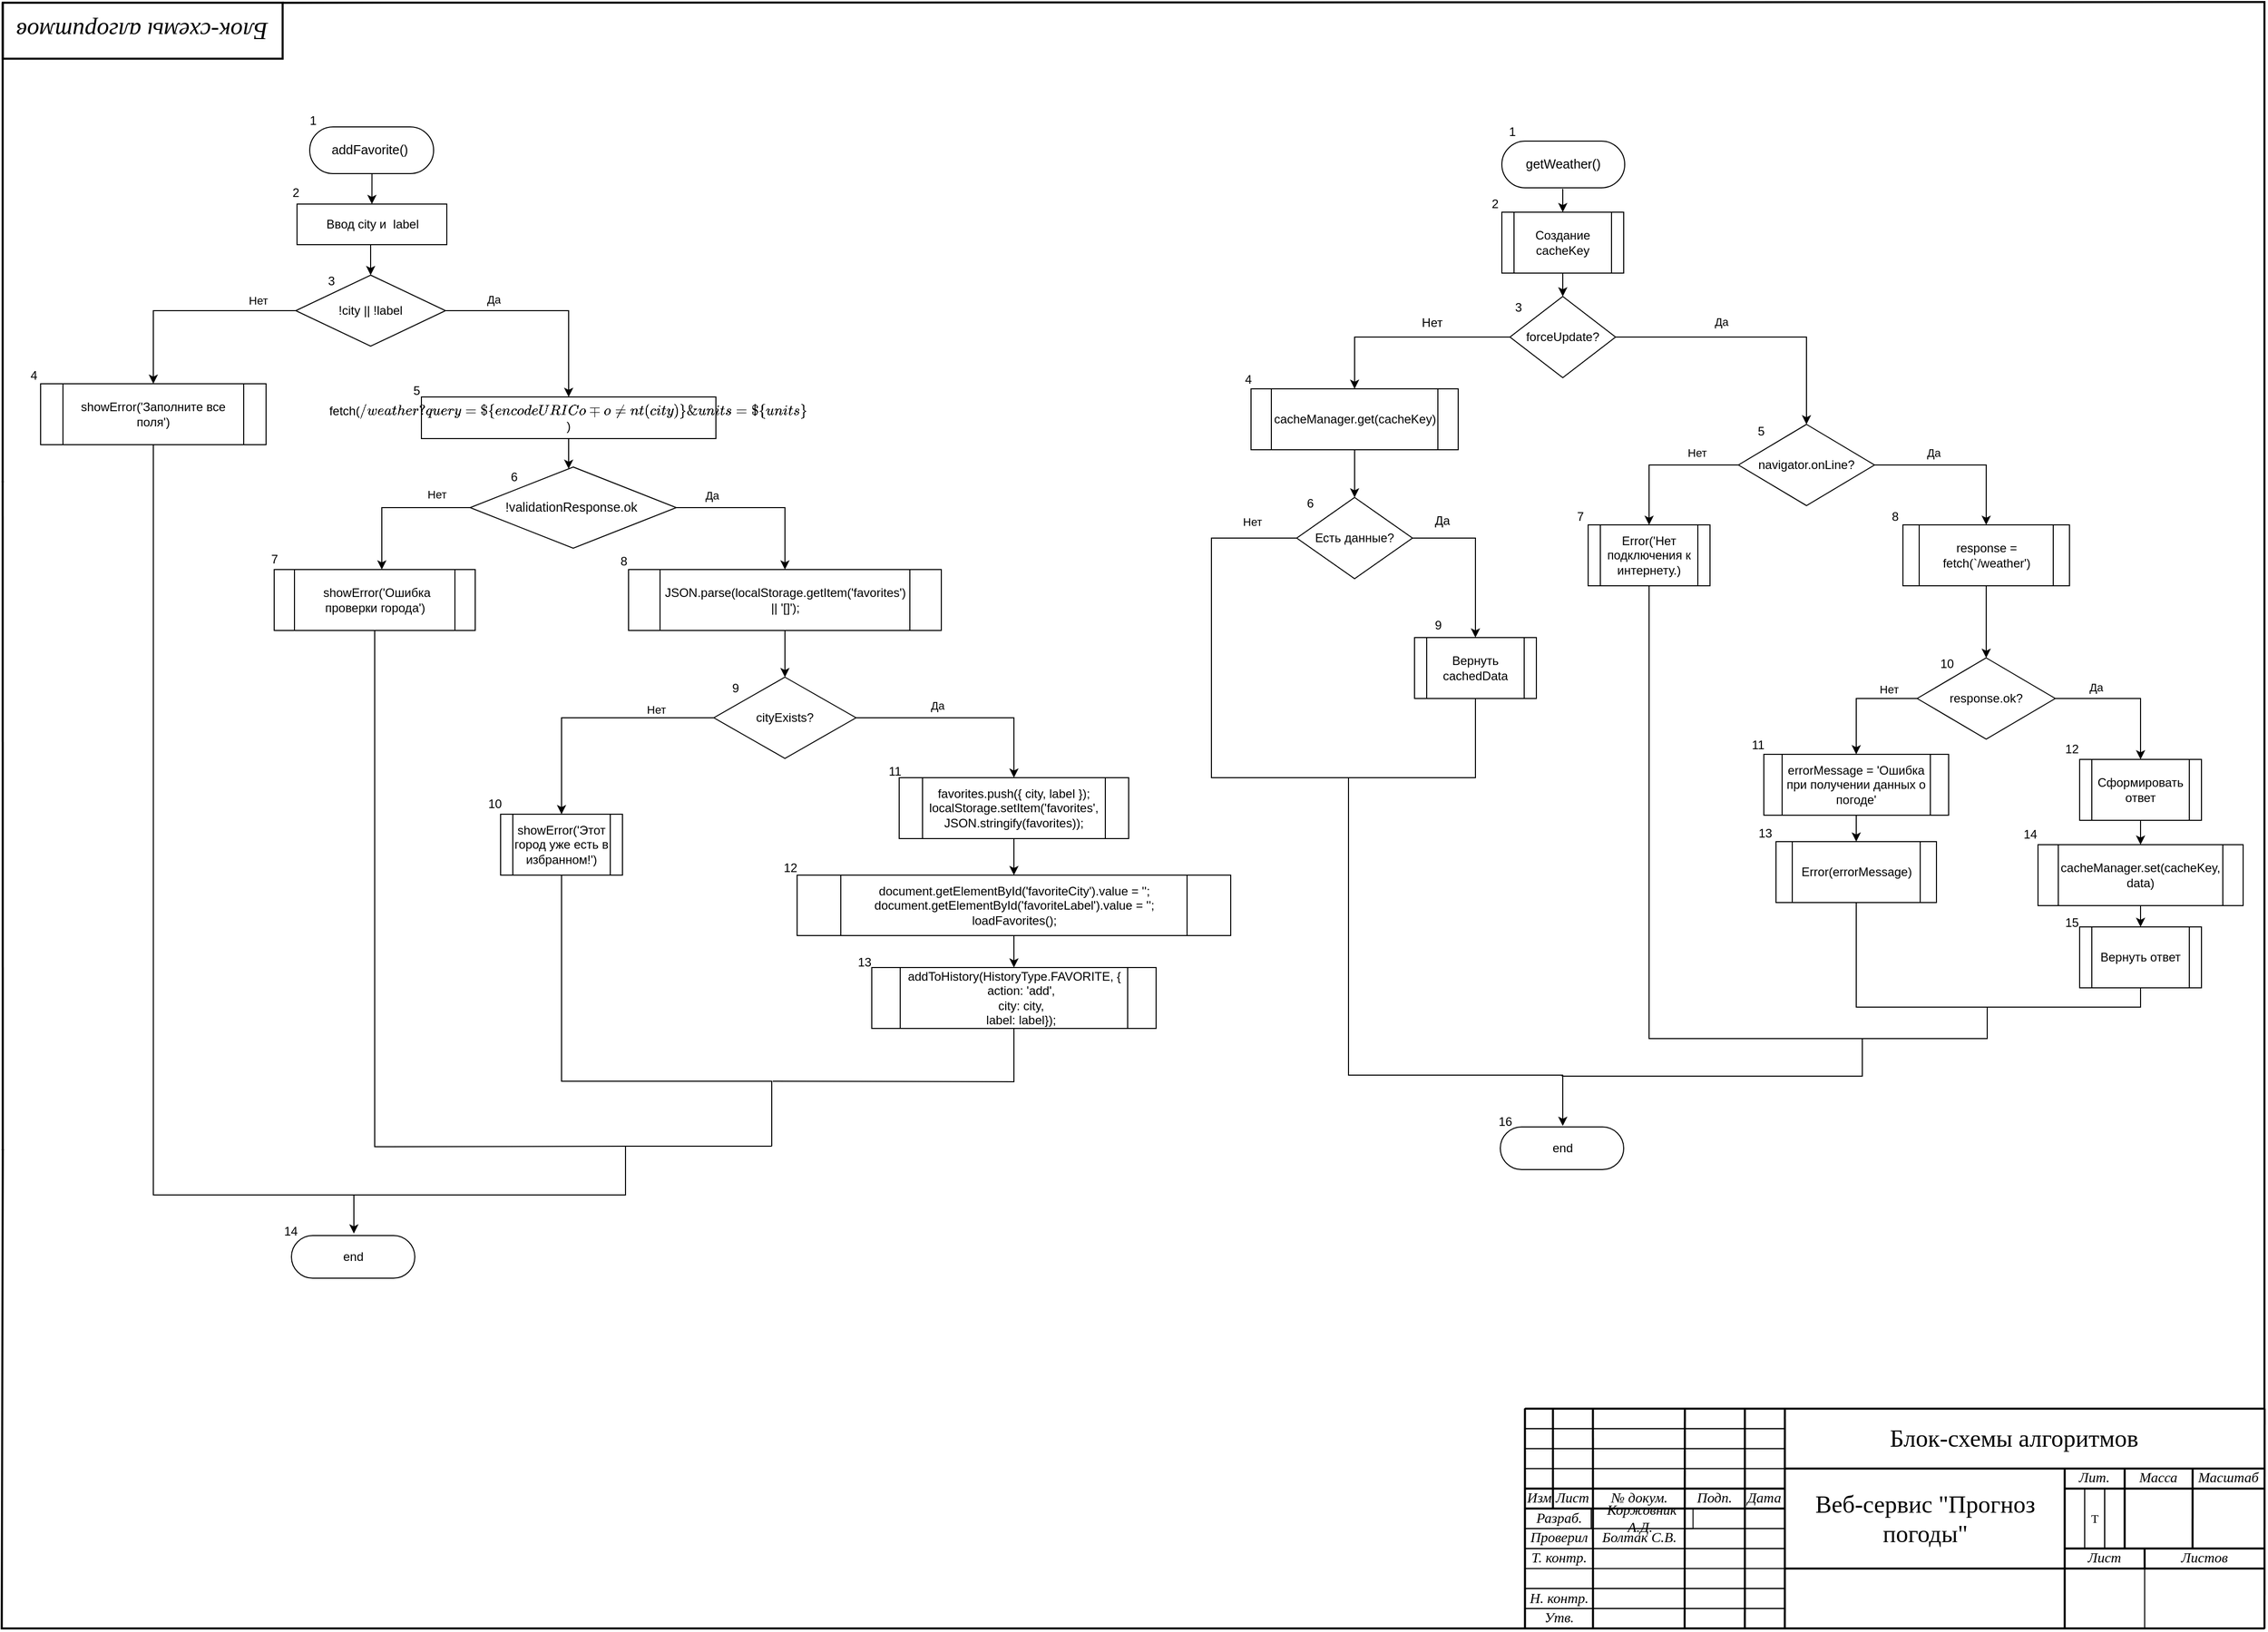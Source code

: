<mxfile version="27.0.9">
  <diagram name="A3 Форма 1" id="4UMWuW4LYQygtjcPz86S">
    <mxGraphModel dx="2298" dy="1267" grid="0" gridSize="3.937" guides="1" tooltips="1" connect="1" arrows="1" fold="1" page="1" pageScale="1" pageWidth="2336" pageHeight="1654" background="none" math="0" shadow="0">
      <root>
        <object label="" BlueprintName="&lt;font data-font-src=&quot;https://fonts-online.ru/fonts/isocpeur-v102&quot; face=&quot;ISOCPEUR&quot;&gt;&lt;i&gt;Блок-схемы алгоритмов&lt;/i&gt;&lt;/font&gt;" ProductName="Веб-сервис &quot;Прогноз погоды&quot;" Material="" Manufacturer="" Designer="&lt;font face=&quot;ISOCPEUR&quot;&gt;&lt;i&gt;Коржовник А.Д.&amp;nbsp;&lt;/i&gt;&lt;/font&gt;" Checker="&lt;font data-font-src=&quot;https://fonts-online.ru/fonts/isocpeur-v102&quot; face=&quot;ISOCPEUR&quot;&gt;&lt;i&gt;Болтак С.В.&lt;/i&gt;&lt;/font&gt;" Approver="" Date="" Scale="&lt;font face=&quot;ISOCPEUR&quot;&gt;&lt;i&gt;1:1&lt;/i&gt;&lt;/font&gt;" id="-3bvXb9xsOaprucixAK7-0">
          <mxCell />
        </object>
        <mxCell id="-3bvXb9xsOaprucixAK7-1" parent="-3bvXb9xsOaprucixAK7-0" />
        <object placeholder="BlueprintName" placeholders="1" label="&lt;font data-font-src=&quot;https://fonts-online.ru/fonts/isocpeur-v102&quot; face=&quot;ISOCPEUR&quot;&gt;&lt;i&gt;Блок-схемы алгоритмов&lt;/i&gt;&lt;/font&gt;" id="-3bvXb9xsOaprucixAK7-4">
          <mxCell style="rounded=0;whiteSpace=wrap;html=1;strokeWidth=2;fillColor=none;strokeColor=#000000;fontFamily=GOSTRUS Type A;fontSize=24;rotation=-180;" parent="-3bvXb9xsOaprucixAK7-1" vertex="1">
            <mxGeometry x="79.74" y="20.69" width="275.59" height="55.118" as="geometry" />
          </mxCell>
        </object>
        <mxCell id="-3bvXb9xsOaprucixAK7-5" value="" style="rounded=0;whiteSpace=wrap;html=1;strokeWidth=1;fillColor=none;fontFamily=GOSTRUS Type A;strokeColor=#000000;" parent="-3bvXb9xsOaprucixAK7-1" vertex="1">
          <mxGeometry x="1578.74" y="1405.517" width="728.345" height="216.535" as="geometry" />
        </mxCell>
        <mxCell id="-3bvXb9xsOaprucixAK7-6" value="" style="rounded=0;whiteSpace=wrap;html=1;strokeWidth=1;fillColor=none;fontFamily=GOSTRUS Type A;fontSize=14;strokeColor=#000000;" parent="-3bvXb9xsOaprucixAK7-1" vertex="1">
          <mxGeometry x="1578.75" y="1405.517" width="27.559" height="19.685" as="geometry" />
        </mxCell>
        <mxCell id="-3bvXb9xsOaprucixAK7-7" value="" style="rounded=0;whiteSpace=wrap;html=1;strokeWidth=1;fillColor=none;fontFamily=GOSTRUS Type A;fontSize=14;strokeColor=#000000;" parent="-3bvXb9xsOaprucixAK7-1" vertex="1">
          <mxGeometry x="1578.747" y="1425.204" width="27.559" height="19.685" as="geometry" />
        </mxCell>
        <mxCell id="-3bvXb9xsOaprucixAK7-8" value="" style="rounded=0;whiteSpace=wrap;html=1;strokeWidth=1;fillColor=none;fontFamily=GOSTRUS Type A;fontSize=14;strokeColor=#000000;" parent="-3bvXb9xsOaprucixAK7-1" vertex="1">
          <mxGeometry x="1578.757" y="1444.884" width="27.559" height="19.685" as="geometry" />
        </mxCell>
        <mxCell id="-3bvXb9xsOaprucixAK7-9" value="" style="rounded=0;whiteSpace=wrap;html=1;strokeWidth=1;fillColor=none;fontFamily=GOSTRUS Type A;fontSize=14;strokeColor=#000000;" parent="-3bvXb9xsOaprucixAK7-1" vertex="1">
          <mxGeometry x="1578.754" y="1464.571" width="27.559" height="19.685" as="geometry" />
        </mxCell>
        <mxCell id="-3bvXb9xsOaprucixAK7-10" value="&lt;font data-font-src=&quot;https://fonts-online.ru/fonts/isocpeur-v102&quot; face=&quot;ISOCPEUR&quot;&gt;Изм&lt;/font&gt;" style="rounded=0;whiteSpace=wrap;html=1;strokeWidth=1;fillColor=none;fontFamily=GOSTRUS Type A;fontStyle=2;fontSize=14;strokeColor=#000000;" parent="-3bvXb9xsOaprucixAK7-1" vertex="1">
          <mxGeometry x="1578.751" y="1484.258" width="27.559" height="19.685" as="geometry" />
        </mxCell>
        <mxCell id="-3bvXb9xsOaprucixAK7-11" value="" style="rounded=0;whiteSpace=wrap;html=1;strokeWidth=1;fillColor=none;fontFamily=GOSTRUS Type A;fontSize=14;strokeColor=#000000;" parent="-3bvXb9xsOaprucixAK7-1" vertex="1">
          <mxGeometry x="1606.317" y="1405.514" width="39.37" height="19.685" as="geometry" />
        </mxCell>
        <mxCell id="-3bvXb9xsOaprucixAK7-12" value="" style="rounded=0;whiteSpace=wrap;html=1;strokeWidth=1;fillColor=none;fontFamily=GOSTRUS Type A;fontSize=14;strokeColor=#000000;" parent="-3bvXb9xsOaprucixAK7-1" vertex="1">
          <mxGeometry x="1606.314" y="1425.201" width="39.37" height="19.685" as="geometry" />
        </mxCell>
        <mxCell id="-3bvXb9xsOaprucixAK7-13" value="" style="rounded=0;whiteSpace=wrap;html=1;strokeWidth=1;fillColor=none;fontFamily=GOSTRUS Type A;fontSize=14;strokeColor=#000000;" parent="-3bvXb9xsOaprucixAK7-1" vertex="1">
          <mxGeometry x="1606.324" y="1444.881" width="39.37" height="19.685" as="geometry" />
        </mxCell>
        <mxCell id="-3bvXb9xsOaprucixAK7-14" value="" style="rounded=0;whiteSpace=wrap;html=1;strokeWidth=1;fillColor=none;fontFamily=GOSTRUS Type A;fontSize=14;strokeColor=#000000;" parent="-3bvXb9xsOaprucixAK7-1" vertex="1">
          <mxGeometry x="1606.321" y="1464.568" width="39.37" height="19.685" as="geometry" />
        </mxCell>
        <mxCell id="-3bvXb9xsOaprucixAK7-15" value="&lt;font data-font-src=&quot;https://fonts-online.ru/fonts/isocpeur-v102&quot; face=&quot;ISOCPEUR&quot;&gt;Лист&lt;/font&gt;" style="rounded=0;whiteSpace=wrap;html=1;strokeWidth=1;fillColor=none;fontFamily=GOSTRUS Type A;fontStyle=2;fontSize=14;strokeColor=#000000;" parent="-3bvXb9xsOaprucixAK7-1" vertex="1">
          <mxGeometry x="1606.318" y="1484.255" width="39.37" height="19.685" as="geometry" />
        </mxCell>
        <mxCell id="-3bvXb9xsOaprucixAK7-16" value="" style="rounded=0;whiteSpace=wrap;html=1;strokeWidth=1;fillColor=none;fontFamily=GOSTRUS Type A;fontSize=14;strokeColor=#000000;" parent="-3bvXb9xsOaprucixAK7-1" vertex="1">
          <mxGeometry x="1645.694" y="1405.521" width="90.551" height="19.685" as="geometry" />
        </mxCell>
        <mxCell id="-3bvXb9xsOaprucixAK7-17" value="" style="rounded=0;whiteSpace=wrap;html=1;strokeWidth=1;fillColor=none;fontFamily=GOSTRUS Type A;fontSize=14;strokeColor=#000000;" parent="-3bvXb9xsOaprucixAK7-1" vertex="1">
          <mxGeometry x="1645.691" y="1425.208" width="90.551" height="19.685" as="geometry" />
        </mxCell>
        <mxCell id="-3bvXb9xsOaprucixAK7-18" value="" style="rounded=0;whiteSpace=wrap;html=1;strokeWidth=1;fillColor=none;fontFamily=GOSTRUS Type A;fontSize=14;strokeColor=#000000;" parent="-3bvXb9xsOaprucixAK7-1" vertex="1">
          <mxGeometry x="1645.701" y="1444.888" width="90.551" height="19.685" as="geometry" />
        </mxCell>
        <mxCell id="-3bvXb9xsOaprucixAK7-19" value="" style="rounded=0;whiteSpace=wrap;html=1;strokeWidth=1;fillColor=none;fontFamily=GOSTRUS Type A;fontSize=14;strokeColor=#000000;" parent="-3bvXb9xsOaprucixAK7-1" vertex="1">
          <mxGeometry x="1645.698" y="1464.575" width="90.551" height="19.685" as="geometry" />
        </mxCell>
        <mxCell id="-3bvXb9xsOaprucixAK7-20" value="&lt;font data-font-src=&quot;https://fonts-online.ru/fonts/isocpeur-v102&quot; face=&quot;ISOCPEUR&quot;&gt;№ докум.&lt;/font&gt;" style="rounded=0;whiteSpace=wrap;html=1;strokeWidth=1;fillColor=none;fontFamily=GOSTRUS Type A;fontStyle=2;fontSize=14;strokeColor=#000000;" parent="-3bvXb9xsOaprucixAK7-1" vertex="1">
          <mxGeometry x="1645.695" y="1484.262" width="90.551" height="19.685" as="geometry" />
        </mxCell>
        <mxCell id="-3bvXb9xsOaprucixAK7-21" value="" style="rounded=0;whiteSpace=wrap;html=1;strokeWidth=1;fillColor=none;fontFamily=GOSTRUS Type A;fontSize=14;strokeColor=#000000;" parent="-3bvXb9xsOaprucixAK7-1" vertex="1">
          <mxGeometry x="1736.251" y="1405.518" width="59.055" height="19.685" as="geometry" />
        </mxCell>
        <mxCell id="-3bvXb9xsOaprucixAK7-22" value="" style="rounded=0;whiteSpace=wrap;html=1;strokeWidth=1;fillColor=none;fontFamily=GOSTRUS Type A;fontSize=14;strokeColor=#000000;" parent="-3bvXb9xsOaprucixAK7-1" vertex="1">
          <mxGeometry x="1736.248" y="1425.205" width="59.055" height="19.685" as="geometry" />
        </mxCell>
        <mxCell id="-3bvXb9xsOaprucixAK7-23" value="" style="rounded=0;whiteSpace=wrap;html=1;strokeWidth=1;fillColor=none;fontFamily=GOSTRUS Type A;fontSize=14;strokeColor=#000000;" parent="-3bvXb9xsOaprucixAK7-1" vertex="1">
          <mxGeometry x="1736.258" y="1444.885" width="59.055" height="19.685" as="geometry" />
        </mxCell>
        <mxCell id="-3bvXb9xsOaprucixAK7-24" value="" style="rounded=0;whiteSpace=wrap;html=1;strokeWidth=1;fillColor=none;fontFamily=GOSTRUS Type A;fontSize=14;strokeColor=#000000;" parent="-3bvXb9xsOaprucixAK7-1" vertex="1">
          <mxGeometry x="1736.255" y="1464.572" width="59.055" height="19.685" as="geometry" />
        </mxCell>
        <mxCell id="-3bvXb9xsOaprucixAK7-25" value="&lt;font data-font-src=&quot;https://fonts-online.ru/fonts/isocpeur-v102&quot; face=&quot;ISOCPEUR&quot;&gt;Подп.&lt;/font&gt;" style="rounded=0;whiteSpace=wrap;html=1;strokeWidth=1;fillColor=none;fontFamily=GOSTRUS Type A;fontStyle=2;fontSize=14;strokeColor=#000000;" parent="-3bvXb9xsOaprucixAK7-1" vertex="1">
          <mxGeometry x="1736.252" y="1484.259" width="59.055" height="19.685" as="geometry" />
        </mxCell>
        <mxCell id="-3bvXb9xsOaprucixAK7-26" value="" style="rounded=0;whiteSpace=wrap;html=1;strokeWidth=1;fillColor=none;fontFamily=GOSTRUS Type A;fontSize=14;strokeColor=#000000;" parent="-3bvXb9xsOaprucixAK7-1" vertex="1">
          <mxGeometry x="1736.258" y="1503.935" width="59.055" height="19.685" as="geometry" />
        </mxCell>
        <mxCell id="-3bvXb9xsOaprucixAK7-27" value="" style="rounded=0;whiteSpace=wrap;html=1;strokeWidth=1;fillColor=none;fontFamily=GOSTRUS Type A;fontSize=14;strokeColor=#000000;" parent="-3bvXb9xsOaprucixAK7-1" vertex="1">
          <mxGeometry x="1736.255" y="1523.622" width="59.055" height="19.685" as="geometry" />
        </mxCell>
        <mxCell id="-3bvXb9xsOaprucixAK7-28" value="" style="rounded=0;whiteSpace=wrap;html=1;strokeWidth=1;fillColor=none;fontFamily=GOSTRUS Type A;fontSize=14;strokeColor=#000000;" parent="-3bvXb9xsOaprucixAK7-1" vertex="1">
          <mxGeometry x="1736.265" y="1543.302" width="59.055" height="19.685" as="geometry" />
        </mxCell>
        <mxCell id="-3bvXb9xsOaprucixAK7-29" value="" style="rounded=0;whiteSpace=wrap;html=1;strokeWidth=1;fillColor=none;fontFamily=GOSTRUS Type A;fontSize=14;strokeColor=#000000;" parent="-3bvXb9xsOaprucixAK7-1" vertex="1">
          <mxGeometry x="1736.262" y="1562.989" width="59.055" height="19.685" as="geometry" />
        </mxCell>
        <mxCell id="-3bvXb9xsOaprucixAK7-30" value="" style="rounded=0;whiteSpace=wrap;html=1;strokeWidth=1;fillColor=none;fontFamily=GOSTRUS Type A;fontSize=14;strokeColor=#000000;" parent="-3bvXb9xsOaprucixAK7-1" vertex="1">
          <mxGeometry x="1736.259" y="1582.676" width="59.055" height="19.685" as="geometry" />
        </mxCell>
        <mxCell id="-3bvXb9xsOaprucixAK7-31" value="" style="rounded=0;whiteSpace=wrap;html=1;strokeWidth=1;fillColor=none;fontFamily=GOSTRUS Type A;fontSize=14;strokeColor=#000000;" parent="-3bvXb9xsOaprucixAK7-1" vertex="1">
          <mxGeometry x="1795.325" y="1405.522" width="39.37" height="19.685" as="geometry" />
        </mxCell>
        <mxCell id="-3bvXb9xsOaprucixAK7-32" value="" style="rounded=0;whiteSpace=wrap;html=1;strokeWidth=1;fillColor=none;fontFamily=GOSTRUS Type A;fontSize=14;strokeColor=#000000;" parent="-3bvXb9xsOaprucixAK7-1" vertex="1">
          <mxGeometry x="1795.322" y="1425.209" width="39.37" height="19.685" as="geometry" />
        </mxCell>
        <mxCell id="-3bvXb9xsOaprucixAK7-33" value="" style="rounded=0;whiteSpace=wrap;html=1;strokeWidth=1;fillColor=none;fontFamily=GOSTRUS Type A;fontSize=14;strokeColor=#000000;" parent="-3bvXb9xsOaprucixAK7-1" vertex="1">
          <mxGeometry x="1795.332" y="1444.889" width="39.37" height="19.685" as="geometry" />
        </mxCell>
        <mxCell id="-3bvXb9xsOaprucixAK7-34" value="" style="rounded=0;whiteSpace=wrap;html=1;strokeWidth=1;fillColor=none;fontFamily=GOSTRUS Type A;fontSize=14;strokeColor=#000000;" parent="-3bvXb9xsOaprucixAK7-1" vertex="1">
          <mxGeometry x="1795.329" y="1464.576" width="39.37" height="19.685" as="geometry" />
        </mxCell>
        <mxCell id="-3bvXb9xsOaprucixAK7-35" value="&lt;font data-font-src=&quot;https://fonts-online.ru/fonts/isocpeur-v102&quot; face=&quot;ISOCPEUR&quot;&gt;Дата&lt;/font&gt;" style="rounded=0;whiteSpace=wrap;html=1;strokeWidth=1;fillColor=none;fontFamily=GOSTRUS Type A;fontStyle=2;fontSize=14;strokeColor=#000000;" parent="-3bvXb9xsOaprucixAK7-1" vertex="1">
          <mxGeometry x="1795.326" y="1484.263" width="39.37" height="19.685" as="geometry" />
        </mxCell>
        <object placeholders="1" placeholder="Date" label="" id="-3bvXb9xsOaprucixAK7-36">
          <mxCell style="rounded=0;whiteSpace=wrap;html=1;strokeWidth=1;fillColor=none;fontFamily=GOSTRUS Type A;fontSize=12;strokeColor=#000000;" parent="-3bvXb9xsOaprucixAK7-1" vertex="1">
            <mxGeometry x="1795.332" y="1503.929" width="39.37" height="19.685" as="geometry" />
          </mxCell>
        </object>
        <object placeholders="1" placeholder="Date" id="-3bvXb9xsOaprucixAK7-37">
          <mxCell style="rounded=0;whiteSpace=wrap;html=1;strokeWidth=1;fillColor=none;fontFamily=GOSTRUS Type A;fontSize=12;strokeColor=#000000;" parent="-3bvXb9xsOaprucixAK7-1" vertex="1">
            <mxGeometry x="1795.329" y="1523.616" width="39.37" height="19.685" as="geometry" />
          </mxCell>
        </object>
        <mxCell id="-3bvXb9xsOaprucixAK7-38" value="" style="rounded=0;whiteSpace=wrap;html=1;strokeWidth=1;fillColor=none;fontFamily=GOSTRUS Type A;fontSize=12;strokeColor=#000000;" parent="-3bvXb9xsOaprucixAK7-1" vertex="1">
          <mxGeometry x="1795.339" y="1543.296" width="39.37" height="19.685" as="geometry" />
        </mxCell>
        <mxCell id="-3bvXb9xsOaprucixAK7-39" value="" style="rounded=0;whiteSpace=wrap;html=1;strokeWidth=1;fillColor=none;fontFamily=GOSTRUS Type A;fontSize=12;strokeColor=#000000;" parent="-3bvXb9xsOaprucixAK7-1" vertex="1">
          <mxGeometry x="1795.336" y="1562.983" width="39.37" height="19.685" as="geometry" />
        </mxCell>
        <mxCell id="-3bvXb9xsOaprucixAK7-40" value="" style="rounded=0;whiteSpace=wrap;html=1;strokeWidth=1;fillColor=none;fontFamily=GOSTRUS Type A;fontSize=12;strokeColor=#000000;" parent="-3bvXb9xsOaprucixAK7-1" vertex="1">
          <mxGeometry x="1795.333" y="1582.67" width="39.37" height="19.685" as="geometry" />
        </mxCell>
        <object placeholder="Date" placeholders="1" id="-3bvXb9xsOaprucixAK7-41">
          <mxCell style="rounded=0;whiteSpace=wrap;html=1;strokeWidth=1;fillColor=none;fontFamily=GOSTRUS Type A;fontSize=12;strokeColor=#000000;" parent="-3bvXb9xsOaprucixAK7-1" vertex="1">
            <mxGeometry x="1795.3" y="1602.367" width="39.37" height="19.685" as="geometry" />
          </mxCell>
        </object>
        <mxCell id="-3bvXb9xsOaprucixAK7-42" value="" style="rounded=0;whiteSpace=wrap;html=1;strokeWidth=1;fillColor=none;fontFamily=GOSTRUS Type A;fontSize=14;strokeColor=#000000;" parent="-3bvXb9xsOaprucixAK7-1" vertex="1">
          <mxGeometry x="1736.286" y="1602.373" width="59.055" height="19.685" as="geometry" />
        </mxCell>
        <mxCell id="-3bvXb9xsOaprucixAK7-43" value="&lt;font data-font-src=&quot;https://fonts-online.ru/fonts/isocpeur-v102&quot; face=&quot;ISOCPEUR&quot;&gt;Разраб.&lt;/font&gt;" style="rounded=0;whiteSpace=wrap;html=1;strokeWidth=1;fillColor=none;fontFamily=GOSTRUS Type A;fontStyle=2;fontSize=14;strokeColor=#000000;" parent="-3bvXb9xsOaprucixAK7-1" vertex="1">
          <mxGeometry x="1578.775" y="1503.932" width="66.929" height="19.685" as="geometry" />
        </mxCell>
        <mxCell id="-3bvXb9xsOaprucixAK7-44" value="&lt;font data-font-src=&quot;https://fonts-online.ru/fonts/isocpeur-v102&quot; face=&quot;ISOCPEUR&quot;&gt;Проверил&lt;/font&gt;" style="rounded=0;whiteSpace=wrap;html=1;strokeWidth=1;fillColor=none;fontFamily=GOSTRUS Type A;fontStyle=2;fontSize=14;strokeColor=#000000;" parent="-3bvXb9xsOaprucixAK7-1" vertex="1">
          <mxGeometry x="1578.742" y="1523.619" width="66.929" height="19.685" as="geometry" />
        </mxCell>
        <mxCell id="-3bvXb9xsOaprucixAK7-45" value="&lt;font data-font-src=&quot;https://fonts-online.ru/fonts/isocpeur-v102&quot; face=&quot;ISOCPEUR&quot;&gt;Т. контр.&lt;/font&gt;" style="rounded=0;whiteSpace=wrap;html=1;strokeWidth=1;fillColor=none;fontFamily=GOSTRUS Type A;fontStyle=2;fontSize=14;strokeColor=#000000;" parent="-3bvXb9xsOaprucixAK7-1" vertex="1">
          <mxGeometry x="1578.739" y="1543.306" width="66.929" height="19.685" as="geometry" />
        </mxCell>
        <mxCell id="-3bvXb9xsOaprucixAK7-46" value="" style="rounded=0;whiteSpace=wrap;html=1;strokeWidth=1;fillColor=none;fontFamily=GOSTRUS Type A;fontStyle=2;fontSize=14;strokeColor=#000000;" parent="-3bvXb9xsOaprucixAK7-1" vertex="1">
          <mxGeometry x="1578.776" y="1562.993" width="66.929" height="19.685" as="geometry" />
        </mxCell>
        <mxCell id="-3bvXb9xsOaprucixAK7-47" value="&lt;font face=&quot;ISOCPEUR&quot;&gt;Н. контр.&lt;/font&gt;" style="rounded=0;whiteSpace=wrap;html=1;strokeWidth=1;fillColor=none;fontFamily=GOSTRUS Type A;fontStyle=2;fontSize=14;strokeColor=#000000;" parent="-3bvXb9xsOaprucixAK7-1" vertex="1">
          <mxGeometry x="1578.773" y="1582.69" width="66.929" height="19.685" as="geometry" />
        </mxCell>
        <mxCell id="-3bvXb9xsOaprucixAK7-48" value="&lt;font data-font-src=&quot;https://fonts-online.ru/fonts/isocpeur-v102&quot; face=&quot;ISOCPEUR&quot;&gt;Утв.&lt;/font&gt;" style="rounded=0;whiteSpace=wrap;html=1;strokeWidth=1;fillColor=none;fontFamily=GOSTRUS Type A;fontStyle=2;fontSize=14;strokeColor=#000000;" parent="-3bvXb9xsOaprucixAK7-1" vertex="1">
          <mxGeometry x="1578.78" y="1602.377" width="66.929" height="19.685" as="geometry" />
        </mxCell>
        <object placeholders="1" placeholder="Designer" label="&lt;font face=&quot;ISOCPEUR&quot;&gt;&lt;i&gt;Коржовник А.Д.&amp;nbsp;&lt;/i&gt;&lt;/font&gt;" id="-3bvXb9xsOaprucixAK7-49">
          <mxCell style="rounded=0;whiteSpace=wrap;html=1;strokeWidth=1;fillColor=none;fontFamily=GOSTRUS Type A;fontSize=14;strokeColor=#000000;" parent="-3bvXb9xsOaprucixAK7-1" vertex="1">
            <mxGeometry x="1644" y="1503.94" width="100.27" height="19.68" as="geometry" />
          </mxCell>
        </object>
        <mxCell id="-3bvXb9xsOaprucixAK7-50" value="" style="rounded=0;whiteSpace=wrap;html=1;strokeWidth=1;fillColor=none;fontFamily=GOSTRUS Type A;fontSize=14;strokeColor=#000000;" parent="-3bvXb9xsOaprucixAK7-1" vertex="1">
          <mxGeometry x="1645.689" y="1563.006" width="90.551" height="19.685" as="geometry" />
        </mxCell>
        <mxCell id="-3bvXb9xsOaprucixAK7-51" value="" style="rounded=0;whiteSpace=wrap;html=1;strokeWidth=1;fillColor=none;fontFamily=GOSTRUS Type A;fontSize=14;strokeColor=#000000;" parent="-3bvXb9xsOaprucixAK7-1" vertex="1">
          <mxGeometry x="1645.652" y="1543.319" width="90.551" height="19.685" as="geometry" />
        </mxCell>
        <object placeholders="1" placeholder="Checker" label="&lt;font data-font-src=&quot;https://fonts-online.ru/fonts/isocpeur-v102&quot; face=&quot;ISOCPEUR&quot;&gt;&lt;i&gt;Болтак С.В.&lt;/i&gt;&lt;/font&gt;" id="-3bvXb9xsOaprucixAK7-52">
          <mxCell style="rounded=0;whiteSpace=wrap;html=1;strokeWidth=1;fillColor=none;fontFamily=GOSTRUS Type A;fontSize=14;strokeColor=#000000;" parent="-3bvXb9xsOaprucixAK7-1" vertex="1">
            <mxGeometry x="1645.655" y="1523.632" width="90.551" height="19.685" as="geometry" />
          </mxCell>
        </object>
        <object placeholders="1" placeholder="Approver" label="" id="-3bvXb9xsOaprucixAK7-53">
          <mxCell style="rounded=0;whiteSpace=wrap;html=1;strokeWidth=1;fillColor=none;fontFamily=GOSTRUS Type A;fontSize=14;strokeColor=#000000;" parent="-3bvXb9xsOaprucixAK7-1" vertex="1">
            <mxGeometry x="1645.766" y="1602.353" width="90.551" height="19.685" as="geometry" />
          </mxCell>
        </object>
        <mxCell id="-3bvXb9xsOaprucixAK7-54" value="" style="rounded=0;whiteSpace=wrap;html=1;strokeWidth=1;fillColor=none;fontFamily=GOSTRUS Type A;fontSize=14;strokeColor=#000000;" parent="-3bvXb9xsOaprucixAK7-1" vertex="1">
          <mxGeometry x="1645.729" y="1582.666" width="90.551" height="19.685" as="geometry" />
        </mxCell>
        <object placeholders="1" placeholder="ProductName" label="Веб-сервис &quot;Прогноз погоды&quot;" id="-3bvXb9xsOaprucixAK7-56">
          <mxCell style="rounded=0;whiteSpace=wrap;html=1;strokeWidth=1;fillColor=none;fontFamily=GOSTRUS Type A;fontSize=24;strokeColor=#000000;" parent="-3bvXb9xsOaprucixAK7-1" vertex="1">
            <mxGeometry x="1834.705" y="1464.552" width="275.59" height="98.425" as="geometry" />
          </mxCell>
        </object>
        <object placeholders="1" placeholder="Material" label="" id="-3bvXb9xsOaprucixAK7-57">
          <mxCell style="rounded=0;whiteSpace=wrap;html=1;strokeWidth=1;fillColor=none;fontFamily=GOSTRUS Type A;fontSize=24;strokeColor=#000000;" parent="-3bvXb9xsOaprucixAK7-1" vertex="1">
            <mxGeometry x="1834.672" y="1562.979" width="275.59" height="59.055" as="geometry" />
          </mxCell>
        </object>
        <object placeholders="1" placeholder="Manufacturer" label="" id="-3bvXb9xsOaprucixAK7-58">
          <mxCell style="rounded=0;whiteSpace=wrap;html=1;strokeWidth=1;fillColor=none;fontFamily=GOSTRUS Type A;fontSize=24;strokeColor=#000000;" parent="-3bvXb9xsOaprucixAK7-1" vertex="1">
            <mxGeometry x="2110.299" y="1563.006" width="196.85" height="59.055" as="geometry" />
          </mxCell>
        </object>
        <object label="&lt;font data-font-src=&quot;https://fonts-online.ru/fonts/isocpeur-v102&quot; face=&quot;ISOCPEUR&quot;&gt;Лист&lt;/font&gt;" placeholders="1" id="-3bvXb9xsOaprucixAK7-59">
          <mxCell style="rounded=0;whiteSpace=wrap;html=1;strokeWidth=1;fillColor=none;fontFamily=GOSTRUS Type A;fontStyle=2;fontSize=14;strokeColor=#000000;" parent="-3bvXb9xsOaprucixAK7-1" vertex="1">
            <mxGeometry x="2110.296" y="1543.283" width="78.74" height="19.685" as="geometry" />
          </mxCell>
        </object>
        <mxCell id="-3bvXb9xsOaprucixAK7-60" value="&lt;font data-font-src=&quot;https://fonts-online.ru/fonts/isocpeur-v102&quot; face=&quot;ISOCPEUR&quot;&gt;Листов&lt;/font&gt;" style="rounded=0;whiteSpace=wrap;html=1;strokeWidth=1;fillColor=none;fontFamily=GOSTRUS Type A;fontStyle=2;fontSize=14;strokeColor=#000000;" parent="-3bvXb9xsOaprucixAK7-1" vertex="1">
          <mxGeometry x="2188.973" y="1543.32" width="118.11" height="19.685" as="geometry" />
        </mxCell>
        <mxCell id="-3bvXb9xsOaprucixAK7-61" value="&lt;font data-font-src=&quot;https://fonts-online.ru/fonts/isocpeur-v102&quot; face=&quot;ISOCPEUR&quot;&gt;Масштаб&lt;/font&gt;" style="rounded=0;whiteSpace=wrap;html=1;strokeWidth=1;fillColor=none;fontFamily=GOSTRUS Type A;fontStyle=2;fontSize=14;strokeColor=#000000;" parent="-3bvXb9xsOaprucixAK7-1" vertex="1">
          <mxGeometry x="2236.28" y="1464.557" width="70.866" height="19.685" as="geometry" />
        </mxCell>
        <mxCell id="-3bvXb9xsOaprucixAK7-62" value="&lt;font data-font-src=&quot;https://fonts-online.ru/fonts/isocpeur-v102&quot; face=&quot;ISOCPEUR&quot;&gt;Масса&lt;/font&gt;" style="rounded=0;whiteSpace=wrap;html=1;strokeWidth=1;fillColor=none;fontFamily=GOSTRUS Type A;fontStyle=2;fontSize=14;strokeColor=#000000;" parent="-3bvXb9xsOaprucixAK7-1" vertex="1">
          <mxGeometry x="2169.347" y="1464.584" width="66.929" height="19.685" as="geometry" />
        </mxCell>
        <mxCell id="-3bvXb9xsOaprucixAK7-63" value="&lt;font data-font-src=&quot;https://fonts-online.ru/fonts/isocpeur-v102&quot; face=&quot;ISOCPEUR&quot;&gt;Лит.&lt;/font&gt;" style="rounded=0;whiteSpace=wrap;html=1;strokeWidth=1;fillColor=none;fontFamily=GOSTRUS Type A;fontStyle=2;fontSize=14;strokeColor=#000000;" parent="-3bvXb9xsOaprucixAK7-1" vertex="1">
          <mxGeometry x="2110.294" y="1464.551" width="59.055" height="19.685" as="geometry" />
        </mxCell>
        <mxCell id="-3bvXb9xsOaprucixAK7-64" value="" style="rounded=0;whiteSpace=wrap;html=1;strokeWidth=1;fillColor=none;fontFamily=GOSTRUS Type A;strokeColor=#000000;" parent="-3bvXb9xsOaprucixAK7-1" vertex="1">
          <mxGeometry x="2110.261" y="1484.268" width="59.055" height="59.055" as="geometry" />
        </mxCell>
        <mxCell id="-3bvXb9xsOaprucixAK7-65" value="" style="rounded=0;whiteSpace=wrap;html=1;strokeWidth=1;fillColor=none;fontFamily=GOSTRUS Type A;strokeColor=#000000;" parent="-3bvXb9xsOaprucixAK7-1" vertex="1">
          <mxGeometry x="2169.354" y="1484.231" width="66.929" height="59.055" as="geometry" />
        </mxCell>
        <mxCell id="-3bvXb9xsOaprucixAK7-67" value="" style="rounded=0;whiteSpace=wrap;html=1;strokeWidth=1;fillColor=none;fontFamily=GOSTRUS Type A;strokeColor=#000000;" parent="-3bvXb9xsOaprucixAK7-1" vertex="1">
          <mxGeometry x="2110.298" y="1484.225" width="19.685" height="59.055" as="geometry" />
        </mxCell>
        <mxCell id="-3bvXb9xsOaprucixAK7-68" value="Т" style="rounded=0;whiteSpace=wrap;html=1;strokeWidth=1;fillColor=none;fontFamily=GOSTRUS Type A;strokeColor=#000000;" parent="-3bvXb9xsOaprucixAK7-1" vertex="1">
          <mxGeometry x="2129.945" y="1484.272" width="19.685" height="59.055" as="geometry" />
        </mxCell>
        <mxCell id="-3bvXb9xsOaprucixAK7-69" value="" style="rounded=0;whiteSpace=wrap;html=1;strokeWidth=1;fillColor=none;fontFamily=GOSTRUS Type A;strokeColor=#000000;" parent="-3bvXb9xsOaprucixAK7-1" vertex="1">
          <mxGeometry x="2149.672" y="1484.269" width="19.685" height="59.055" as="geometry" />
        </mxCell>
        <mxCell id="-3bvXb9xsOaprucixAK7-72" value="" style="group;strokeColor=#000000;" parent="-3bvXb9xsOaprucixAK7-1" vertex="1" connectable="0">
          <mxGeometry x="1736.003" y="1562.973" width="453.033" height="58.477" as="geometry" />
        </mxCell>
        <mxCell id="-3bvXb9xsOaprucixAK7-73" value="" style="endArrow=none;html=1;strokeWidth=2;strokeColor=#000000;exitX=0;exitY=0;exitDx=0;exitDy=0;entryX=1;entryY=0;entryDx=0;entryDy=0;fontFamily=GOSTRUS Type A;" parent="-3bvXb9xsOaprucixAK7-72" source="-3bvXb9xsOaprucixAK7-6" edge="1">
          <mxGeometry width="50" height="50" relative="1" as="geometry">
            <mxPoint x="86" y="-76.523" as="sourcePoint" />
            <mxPoint x="571.145" y="-157.448" as="targetPoint" />
          </mxGeometry>
        </mxCell>
        <mxCell id="-3bvXb9xsOaprucixAK7-74" value="" style="endArrow=none;html=1;strokeColor=#000000;strokeWidth=2;entryX=0;entryY=0;entryDx=0;entryDy=0;exitX=0;exitY=1;exitDx=0;exitDy=0;fontFamily=GOSTRUS Type A;fontSize=14;" parent="-3bvXb9xsOaprucixAK7-72" source="-3bvXb9xsOaprucixAK7-48" target="-3bvXb9xsOaprucixAK7-6" edge="1">
          <mxGeometry width="50" height="50" relative="1" as="geometry">
            <mxPoint x="169" y="-88.523" as="sourcePoint" />
            <mxPoint x="219" y="-138.523" as="targetPoint" />
          </mxGeometry>
        </mxCell>
        <mxCell id="-3bvXb9xsOaprucixAK7-75" value="" style="endArrow=none;html=1;strokeColor=#000000;strokeWidth=2;entryX=0;entryY=0;entryDx=0;entryDy=0;exitX=1;exitY=1;exitDx=0;exitDy=0;fontFamily=GOSTRUS Type A;fontSize=14;" parent="-3bvXb9xsOaprucixAK7-72" source="-3bvXb9xsOaprucixAK7-10" target="-3bvXb9xsOaprucixAK7-11" edge="1">
          <mxGeometry width="50" height="50" relative="1" as="geometry">
            <mxPoint x="169" y="-88.523" as="sourcePoint" />
            <mxPoint x="219" y="-138.523" as="targetPoint" />
          </mxGeometry>
        </mxCell>
        <mxCell id="-3bvXb9xsOaprucixAK7-76" value="" style="endArrow=none;html=1;strokeColor=#000000;strokeWidth=2;entryX=0;entryY=0;entryDx=0;entryDy=0;exitX=0;exitY=1;exitDx=0;exitDy=0;fontFamily=GOSTRUS Type A;fontSize=14;" parent="-3bvXb9xsOaprucixAK7-72" source="-3bvXb9xsOaprucixAK7-53" target="-3bvXb9xsOaprucixAK7-16" edge="1">
          <mxGeometry width="50" height="50" relative="1" as="geometry">
            <mxPoint x="141" y="-65.523" as="sourcePoint" />
            <mxPoint x="191" y="-115.523" as="targetPoint" />
          </mxGeometry>
        </mxCell>
        <mxCell id="-3bvXb9xsOaprucixAK7-77" value="" style="endArrow=none;html=1;strokeColor=#000000;strokeWidth=2;entryX=0;entryY=0;entryDx=0;entryDy=0;fontFamily=GOSTRUS Type A;fontSize=14;" parent="-3bvXb9xsOaprucixAK7-72" target="-3bvXb9xsOaprucixAK7-21" edge="1">
          <mxGeometry width="50" height="50" relative="1" as="geometry">
            <mxPoint y="58.477" as="sourcePoint" />
            <mxPoint x="191" y="-115.523" as="targetPoint" />
          </mxGeometry>
        </mxCell>
        <mxCell id="-3bvXb9xsOaprucixAK7-78" value="" style="endArrow=none;html=1;strokeColor=#000000;strokeWidth=2;entryX=0;entryY=0;entryDx=0;entryDy=0;exitX=0;exitY=1;exitDx=0;exitDy=0;fontFamily=GOSTRUS Type A;fontSize=14;" parent="-3bvXb9xsOaprucixAK7-72" source="-3bvXb9xsOaprucixAK7-41" target="-3bvXb9xsOaprucixAK7-31" edge="1">
          <mxGeometry width="50" height="50" relative="1" as="geometry">
            <mxPoint x="141" y="-65.523" as="sourcePoint" />
            <mxPoint x="58" y="-158.523" as="targetPoint" />
          </mxGeometry>
        </mxCell>
        <mxCell id="-3bvXb9xsOaprucixAK7-79" value="" style="endArrow=none;html=1;strokeColor=#000000;strokeWidth=2;entryX=0;entryY=0;entryDx=0;entryDy=0;exitX=1;exitY=1;exitDx=0;exitDy=0;fontFamily=GOSTRUS Type A;fontSize=14;" parent="-3bvXb9xsOaprucixAK7-72" source="-3bvXb9xsOaprucixAK7-41" edge="1">
          <mxGeometry width="50" height="50" relative="1" as="geometry">
            <mxPoint x="66" y="-57.523" as="sourcePoint" />
            <mxPoint x="98.705" y="-157.448" as="targetPoint" />
          </mxGeometry>
        </mxCell>
        <mxCell id="-3bvXb9xsOaprucixAK7-80" value="" style="endArrow=none;html=1;strokeColor=#000000;strokeWidth=2;exitX=0;exitY=1;exitDx=0;exitDy=0;entryX=1;entryY=0;entryDx=0;entryDy=0;fontFamily=GOSTRUS Type A;fontSize=14;" parent="-3bvXb9xsOaprucixAK7-72" source="-3bvXb9xsOaprucixAK7-9" target="-3bvXb9xsOaprucixAK7-35" edge="1">
          <mxGeometry width="50" height="50" relative="1" as="geometry">
            <mxPoint x="58" y="-96.523" as="sourcePoint" />
            <mxPoint x="108" y="-146.523" as="targetPoint" />
          </mxGeometry>
        </mxCell>
        <mxCell id="-3bvXb9xsOaprucixAK7-81" value="" style="endArrow=none;html=1;strokeColor=#000000;strokeWidth=2;exitX=0;exitY=0;exitDx=0;exitDy=0;entryX=1;entryY=0;entryDx=0;entryDy=0;fontFamily=GOSTRUS Type A;fontSize=14;" parent="-3bvXb9xsOaprucixAK7-72" source="-3bvXb9xsOaprucixAK7-43" target="-3bvXb9xsOaprucixAK7-36" edge="1">
          <mxGeometry width="50" height="50" relative="1" as="geometry">
            <mxPoint x="11" y="-6.523" as="sourcePoint" />
            <mxPoint x="61" y="-56.523" as="targetPoint" />
          </mxGeometry>
        </mxCell>
        <mxCell id="-3bvXb9xsOaprucixAK7-82" value="" style="endArrow=none;html=1;strokeColor=#000000;strokeWidth=2;exitX=0;exitY=1;exitDx=0;exitDy=0;entryX=1;entryY=1;entryDx=0;entryDy=0;fontFamily=GOSTRUS Type A;" parent="-3bvXb9xsOaprucixAK7-72" target="-3bvXb9xsOaprucixAK7-5" edge="1">
          <mxGeometry width="50" height="50" relative="1" as="geometry">
            <mxPoint x="-983.093" y="59.087" as="sourcePoint" />
            <mxPoint x="219" y="-138.523" as="targetPoint" />
          </mxGeometry>
        </mxCell>
        <mxCell id="-3bvXb9xsOaprucixAK7-83" value="" style="endArrow=none;html=1;strokeColor=#000000;strokeWidth=2;entryX=1;entryY=0;entryDx=0;entryDy=0;exitX=1;exitY=1;exitDx=0;exitDy=0;fontFamily=GOSTRUS Type A;" parent="-3bvXb9xsOaprucixAK7-72" edge="1">
          <mxGeometry width="50" height="50" relative="1" as="geometry">
            <mxPoint x="571.027" y="59.087" as="sourcePoint" />
            <mxPoint x="571.145" y="-157.448" as="targetPoint" />
          </mxGeometry>
        </mxCell>
        <mxCell id="-3bvXb9xsOaprucixAK7-84" value="" style="endArrow=none;html=1;strokeColor=#000000;strokeWidth=2;exitX=0;exitY=0;exitDx=0;exitDy=0;entryX=1;entryY=0;entryDx=0;entryDy=0;fontFamily=GOSTRUS Type A;" parent="-3bvXb9xsOaprucixAK7-72" source="-3bvXb9xsOaprucixAK7-56" target="-3bvXb9xsOaprucixAK7-61" edge="1">
          <mxGeometry width="50" height="50" relative="1" as="geometry">
            <mxPoint x="235" y="-21.523" as="sourcePoint" />
            <mxPoint x="285" y="-71.523" as="targetPoint" />
          </mxGeometry>
        </mxCell>
        <mxCell id="-3bvXb9xsOaprucixAK7-85" value="" style="endArrow=none;html=1;strokeColor=#000000;strokeWidth=2;exitX=0;exitY=1;exitDx=0;exitDy=0;entryX=1;entryY=1;entryDx=0;entryDy=0;fontFamily=GOSTRUS Type A;" parent="-3bvXb9xsOaprucixAK7-72" source="-3bvXb9xsOaprucixAK7-56" target="-3bvXb9xsOaprucixAK7-60" edge="1">
          <mxGeometry width="50" height="50" relative="1" as="geometry">
            <mxPoint x="235" y="-21.523" as="sourcePoint" />
            <mxPoint x="285" y="-71.523" as="targetPoint" />
          </mxGeometry>
        </mxCell>
        <mxCell id="-3bvXb9xsOaprucixAK7-86" value="" style="endArrow=none;html=1;strokeColor=#000000;strokeWidth=2;entryX=1;entryY=0;entryDx=0;entryDy=0;exitX=0;exitY=1;exitDx=0;exitDy=0;fontFamily=GOSTRUS Type A;" parent="-3bvXb9xsOaprucixAK7-72" source="-3bvXb9xsOaprucixAK7-58" target="-3bvXb9xsOaprucixAK7-56" edge="1">
          <mxGeometry width="50" height="50" relative="1" as="geometry">
            <mxPoint x="235" y="-21.523" as="sourcePoint" />
            <mxPoint x="285" y="-71.523" as="targetPoint" />
          </mxGeometry>
        </mxCell>
        <mxCell id="-3bvXb9xsOaprucixAK7-87" value="" style="endArrow=none;html=1;strokeColor=#000000;strokeWidth=2;entryX=1;entryY=0;entryDx=0;entryDy=0;exitX=0;exitY=1;exitDx=0;exitDy=0;fontFamily=GOSTRUS Type A;fontSize=14;" parent="-3bvXb9xsOaprucixAK7-72" source="-3bvXb9xsOaprucixAK7-63" edge="1">
          <mxGeometry width="50" height="50" relative="1" as="geometry">
            <mxPoint x="235" y="-21.523" as="sourcePoint" />
            <mxPoint x="571.08" y="-78.739" as="targetPoint" />
          </mxGeometry>
        </mxCell>
        <mxCell id="-3bvXb9xsOaprucixAK7-88" value="" style="endArrow=none;html=1;strokeColor=#000000;strokeWidth=2;entryX=0;entryY=0;entryDx=0;entryDy=0;exitX=0;exitY=1;exitDx=0;exitDy=0;fontFamily=GOSTRUS Type A;" parent="-3bvXb9xsOaprucixAK7-72" source="-3bvXb9xsOaprucixAK7-65" target="-3bvXb9xsOaprucixAK7-62" edge="1">
          <mxGeometry width="50" height="50" relative="1" as="geometry">
            <mxPoint x="235" y="-21.523" as="sourcePoint" />
            <mxPoint x="285" y="-71.523" as="targetPoint" />
          </mxGeometry>
        </mxCell>
        <mxCell id="-3bvXb9xsOaprucixAK7-89" value="" style="endArrow=none;html=1;strokeColor=#000000;strokeWidth=2;entryX=1;entryY=0;entryDx=0;entryDy=0;exitX=0;exitY=1;exitDx=0;exitDy=0;fontFamily=GOSTRUS Type A;" parent="-3bvXb9xsOaprucixAK7-72" target="-3bvXb9xsOaprucixAK7-62" edge="1">
          <mxGeometry width="50" height="50" relative="1" as="geometry">
            <mxPoint x="500.214" y="-19.684" as="sourcePoint" />
            <mxPoint x="285" y="-71.523" as="targetPoint" />
          </mxGeometry>
        </mxCell>
        <mxCell id="-3bvXb9xsOaprucixAK7-90" value="" style="endArrow=none;html=1;strokeColor=#000000;strokeWidth=2;entryX=1;entryY=1;entryDx=0;entryDy=0;exitX=0;exitY=0;exitDx=0;exitDy=0;fontFamily=GOSTRUS Type A;fontSize=14;" parent="-3bvXb9xsOaprucixAK7-72" source="-3bvXb9xsOaprucixAK7-59" edge="1">
          <mxGeometry width="50" height="50" relative="1" as="geometry">
            <mxPoint x="235" y="-21.523" as="sourcePoint" />
            <mxPoint x="571.08" y="-19.684" as="targetPoint" />
          </mxGeometry>
        </mxCell>
        <mxCell id="-3bvXb9xsOaprucixAK7-91" value="" style="endArrow=none;html=1;strokeColor=#000000;strokeWidth=2;entryX=0;entryY=0;entryDx=0;entryDy=0;exitX=0;exitY=0;exitDx=0;exitDy=0;fontFamily=GOSTRUS Type A;fontSize=14;" parent="-3bvXb9xsOaprucixAK7-72" target="-3bvXb9xsOaprucixAK7-60" edge="1">
          <mxGeometry width="50" height="50" relative="1" as="geometry">
            <mxPoint x="453.033" as="sourcePoint" />
            <mxPoint x="285" y="-71.523" as="targetPoint" />
          </mxGeometry>
        </mxCell>
        <mxCell id="-3bvXb9xsOaprucixAK7-99" value="" style="endArrow=none;html=1;fontSize=18;strokeColor=#000000;strokeWidth=2;exitX=0;exitY=1;exitDx=0;exitDy=0;entryX=1;entryY=1;entryDx=0;entryDy=0;" parent="-3bvXb9xsOaprucixAK7-1" edge="1">
          <mxGeometry width="50" height="50" relative="1" as="geometry">
            <mxPoint x="79.641" y="493.038" as="sourcePoint" />
            <mxPoint x="79.639" y="20.649" as="targetPoint" />
          </mxGeometry>
        </mxCell>
        <mxCell id="QBlf4h5VcSovMHWr046v-28" value="&lt;span style=&quot;font-family: &amp;quot;GOSTRUS Type A&amp;quot;; font-size: 24px;&quot;&gt;Блок-схемы алгоритмов&lt;/span&gt;" style="text;html=1;align=center;verticalAlign=middle;whiteSpace=wrap;rounded=0;" parent="-3bvXb9xsOaprucixAK7-1" vertex="1">
          <mxGeometry x="1905.45" y="1420.05" width="311.02" height="30" as="geometry" />
        </mxCell>
        <mxCell id="tRRGpV_H-HFss1YcChQ3-2" value="" style="endArrow=none;html=1;rounded=0;strokeWidth=2;" parent="-3bvXb9xsOaprucixAK7-1" edge="1">
          <mxGeometry width="50" height="50" relative="1" as="geometry">
            <mxPoint x="79.75" y="1150.06" as="sourcePoint" />
            <mxPoint x="753.74" y="1622.06" as="targetPoint" />
            <Array as="points">
              <mxPoint x="78.74" y="1622.044" />
            </Array>
          </mxGeometry>
        </mxCell>
        <mxCell id="tRRGpV_H-HFss1YcChQ3-3" value="" style="endArrow=none;html=1;rounded=0;strokeWidth=2;" parent="-3bvXb9xsOaprucixAK7-1" edge="1">
          <mxGeometry width="50" height="50" relative="1" as="geometry">
            <mxPoint x="79.73" y="1151" as="sourcePoint" />
            <mxPoint x="79.64" y="492" as="targetPoint" />
          </mxGeometry>
        </mxCell>
        <mxCell id="tRRGpV_H-HFss1YcChQ3-4" value="" style="endArrow=none;html=1;rounded=0;exitX=0;exitY=1;exitDx=0;exitDy=0;strokeWidth=2;" parent="-3bvXb9xsOaprucixAK7-1" source="-3bvXb9xsOaprucixAK7-4" edge="1">
          <mxGeometry width="50" height="50" relative="1" as="geometry">
            <mxPoint x="394" y="39" as="sourcePoint" />
            <mxPoint x="2307" y="20" as="targetPoint" />
          </mxGeometry>
        </mxCell>
        <mxCell id="tRRGpV_H-HFss1YcChQ3-5" value="" style="endArrow=none;html=1;rounded=0;strokeWidth=2;" parent="-3bvXb9xsOaprucixAK7-1" edge="1">
          <mxGeometry width="50" height="50" relative="1" as="geometry">
            <mxPoint x="2307" y="1406" as="sourcePoint" />
            <mxPoint x="2307" y="19" as="targetPoint" />
          </mxGeometry>
        </mxCell>
        <mxCell id="lYr9Oh_yShgGhlda3nbr-51" style="edgeStyle=orthogonalEdgeStyle;rounded=0;orthogonalLoop=1;jettySize=auto;html=1;exitX=0.5;exitY=1;exitDx=0;exitDy=0;entryX=0.5;entryY=0;entryDx=0;entryDy=0;" edge="1" parent="-3bvXb9xsOaprucixAK7-1" target="lYr9Oh_yShgGhlda3nbr-52">
          <mxGeometry relative="1" as="geometry">
            <mxPoint x="442" y="189" as="sourcePoint" />
          </mxGeometry>
        </mxCell>
        <mxCell id="lYr9Oh_yShgGhlda3nbr-52" value="Ввод city и&amp;nbsp; label" style="rounded=0;whiteSpace=wrap;html=1;" vertex="1" parent="-3bvXb9xsOaprucixAK7-1">
          <mxGeometry x="369.5" y="219" width="147.5" height="40" as="geometry" />
        </mxCell>
        <mxCell id="lYr9Oh_yShgGhlda3nbr-53" style="edgeStyle=orthogonalEdgeStyle;rounded=0;orthogonalLoop=1;jettySize=auto;html=1;exitX=1;exitY=0.5;exitDx=0;exitDy=0;entryX=0.5;entryY=0;entryDx=0;entryDy=0;" edge="1" parent="-3bvXb9xsOaprucixAK7-1" source="lYr9Oh_yShgGhlda3nbr-55" target="lYr9Oh_yShgGhlda3nbr-57">
          <mxGeometry relative="1" as="geometry">
            <mxPoint x="637" y="469" as="targetPoint" />
          </mxGeometry>
        </mxCell>
        <mxCell id="lYr9Oh_yShgGhlda3nbr-54" value="Да" style="edgeLabel;html=1;align=center;verticalAlign=middle;resizable=0;points=[];" vertex="1" connectable="0" parent="lYr9Oh_yShgGhlda3nbr-53">
          <mxGeometry x="-0.535" y="2" relative="1" as="geometry">
            <mxPoint x="-1" y="-9" as="offset" />
          </mxGeometry>
        </mxCell>
        <mxCell id="lYr9Oh_yShgGhlda3nbr-55" value="!city || !label" style="rhombus;whiteSpace=wrap;html=1;" vertex="1" parent="-3bvXb9xsOaprucixAK7-1">
          <mxGeometry x="368.25" y="289" width="147.5" height="70" as="geometry" />
        </mxCell>
        <mxCell id="lYr9Oh_yShgGhlda3nbr-56" style="edgeStyle=orthogonalEdgeStyle;rounded=0;orthogonalLoop=1;jettySize=auto;html=1;exitX=0.5;exitY=1;exitDx=0;exitDy=0;entryX=0.5;entryY=0;entryDx=0;entryDy=0;" edge="1" parent="-3bvXb9xsOaprucixAK7-1" source="lYr9Oh_yShgGhlda3nbr-52" target="lYr9Oh_yShgGhlda3nbr-55">
          <mxGeometry relative="1" as="geometry" />
        </mxCell>
        <mxCell id="lYr9Oh_yShgGhlda3nbr-57" value="&lt;div&gt;fetch(`/weather?query=${encodeURIComponent(city)}&amp;amp;units=${units}`)&lt;/div&gt;" style="rounded=0;whiteSpace=wrap;html=1;" vertex="1" parent="-3bvXb9xsOaprucixAK7-1">
          <mxGeometry x="492" y="409" width="290" height="41" as="geometry" />
        </mxCell>
        <mxCell id="lYr9Oh_yShgGhlda3nbr-58" style="edgeStyle=orthogonalEdgeStyle;rounded=0;orthogonalLoop=1;jettySize=auto;html=1;exitX=0;exitY=0.5;exitDx=0;exitDy=0;" edge="1" parent="-3bvXb9xsOaprucixAK7-1" source="lYr9Oh_yShgGhlda3nbr-62" target="lYr9Oh_yShgGhlda3nbr-72">
          <mxGeometry relative="1" as="geometry">
            <mxPoint x="469" y="730" as="targetPoint" />
            <Array as="points">
              <mxPoint x="453" y="518" />
            </Array>
          </mxGeometry>
        </mxCell>
        <mxCell id="lYr9Oh_yShgGhlda3nbr-59" value="Нет" style="edgeLabel;html=1;align=center;verticalAlign=middle;resizable=0;points=[];" vertex="1" connectable="0" parent="lYr9Oh_yShgGhlda3nbr-58">
          <mxGeometry x="-0.118" y="1" relative="1" as="geometry">
            <mxPoint x="32" y="-14" as="offset" />
          </mxGeometry>
        </mxCell>
        <mxCell id="lYr9Oh_yShgGhlda3nbr-60" style="edgeStyle=orthogonalEdgeStyle;rounded=0;orthogonalLoop=1;jettySize=auto;html=1;exitX=1;exitY=0.5;exitDx=0;exitDy=0;entryX=0.5;entryY=0;entryDx=0;entryDy=0;" edge="1" parent="-3bvXb9xsOaprucixAK7-1" source="lYr9Oh_yShgGhlda3nbr-62" target="lYr9Oh_yShgGhlda3nbr-73">
          <mxGeometry relative="1" as="geometry">
            <mxPoint x="842" y="730" as="targetPoint" />
          </mxGeometry>
        </mxCell>
        <mxCell id="lYr9Oh_yShgGhlda3nbr-61" value="Да" style="edgeLabel;html=1;align=center;verticalAlign=middle;resizable=0;points=[];" vertex="1" connectable="0" parent="lYr9Oh_yShgGhlda3nbr-60">
          <mxGeometry x="-0.6" y="-5" relative="1" as="geometry">
            <mxPoint x="1" y="-17" as="offset" />
          </mxGeometry>
        </mxCell>
        <mxCell id="lYr9Oh_yShgGhlda3nbr-62" value="&lt;pre style=&quot;overflow: auto; padding: 9.144px 13.716px; text-wrap-mode: wrap; word-break: break-all; font-size: 12.573px; margin-top: 0px !important; margin-bottom: 0px !important;&quot;&gt;&lt;font style=&quot;font-family: Helvetica; white-space-collapse: collapse; background-color: transparent; color: rgb(8, 8, 8);&quot;&gt;!validationResponse.ok&lt;/font&gt;&lt;span style=&quot;font-family: Helvetica; white-space-collapse: collapse; background-color: transparent; color: rgb(255, 255, 255);&quot;&gt;&amp;nbsp;&lt;/span&gt;&lt;/pre&gt;" style="rhombus;whiteSpace=wrap;html=1;align=center;" vertex="1" parent="-3bvXb9xsOaprucixAK7-1">
          <mxGeometry x="540" y="478" width="203" height="80" as="geometry" />
        </mxCell>
        <mxCell id="lYr9Oh_yShgGhlda3nbr-63" style="edgeStyle=orthogonalEdgeStyle;rounded=0;orthogonalLoop=1;jettySize=auto;html=1;exitX=0.5;exitY=1;exitDx=0;exitDy=0;" edge="1" parent="-3bvXb9xsOaprucixAK7-1" source="lYr9Oh_yShgGhlda3nbr-57" target="lYr9Oh_yShgGhlda3nbr-62">
          <mxGeometry relative="1" as="geometry">
            <Array as="points">
              <mxPoint x="637" y="510" />
            </Array>
          </mxGeometry>
        </mxCell>
        <mxCell id="lYr9Oh_yShgGhlda3nbr-65" style="edgeStyle=orthogonalEdgeStyle;rounded=0;orthogonalLoop=1;jettySize=auto;html=1;exitX=0.5;exitY=1;exitDx=0;exitDy=0;entryX=0.5;entryY=0;entryDx=0;entryDy=0;" edge="1" parent="-3bvXb9xsOaprucixAK7-1" source="lYr9Oh_yShgGhlda3nbr-73" target="lYr9Oh_yShgGhlda3nbr-70">
          <mxGeometry relative="1" as="geometry">
            <mxPoint x="842" y="770" as="sourcePoint" />
          </mxGeometry>
        </mxCell>
        <mxCell id="lYr9Oh_yShgGhlda3nbr-66" style="edgeStyle=orthogonalEdgeStyle;rounded=0;orthogonalLoop=1;jettySize=auto;html=1;exitX=0;exitY=0.5;exitDx=0;exitDy=0;entryX=0.5;entryY=0;entryDx=0;entryDy=0;" edge="1" parent="-3bvXb9xsOaprucixAK7-1" source="lYr9Oh_yShgGhlda3nbr-70" target="lYr9Oh_yShgGhlda3nbr-74">
          <mxGeometry relative="1" as="geometry">
            <mxPoint x="631" y="821" as="targetPoint" />
          </mxGeometry>
        </mxCell>
        <mxCell id="lYr9Oh_yShgGhlda3nbr-67" value="Нет" style="edgeLabel;html=1;align=center;verticalAlign=middle;resizable=0;points=[];" vertex="1" connectable="0" parent="lYr9Oh_yShgGhlda3nbr-66">
          <mxGeometry x="0.087" y="-3" relative="1" as="geometry">
            <mxPoint x="76" y="-5" as="offset" />
          </mxGeometry>
        </mxCell>
        <mxCell id="lYr9Oh_yShgGhlda3nbr-68" style="edgeStyle=orthogonalEdgeStyle;rounded=0;orthogonalLoop=1;jettySize=auto;html=1;exitX=1;exitY=0.5;exitDx=0;exitDy=0;entryX=0.5;entryY=0;entryDx=0;entryDy=0;" edge="1" parent="-3bvXb9xsOaprucixAK7-1" source="lYr9Oh_yShgGhlda3nbr-70" target="lYr9Oh_yShgGhlda3nbr-75">
          <mxGeometry relative="1" as="geometry">
            <mxPoint x="1177" y="893" as="targetPoint" />
          </mxGeometry>
        </mxCell>
        <mxCell id="lYr9Oh_yShgGhlda3nbr-69" value="Да" style="edgeLabel;html=1;align=center;verticalAlign=middle;resizable=0;points=[];" vertex="1" connectable="0" parent="lYr9Oh_yShgGhlda3nbr-68">
          <mxGeometry x="0.067" y="-3" relative="1" as="geometry">
            <mxPoint x="-35" y="-15" as="offset" />
          </mxGeometry>
        </mxCell>
        <mxCell id="lYr9Oh_yShgGhlda3nbr-70" value="cityExists?" style="rhombus;whiteSpace=wrap;html=1;" vertex="1" parent="-3bvXb9xsOaprucixAK7-1">
          <mxGeometry x="780" y="685" width="140" height="80" as="geometry" />
        </mxCell>
        <mxCell id="lYr9Oh_yShgGhlda3nbr-72" value="&amp;nbsp;showError(&#39;Ошибка проверки города&#39;)" style="shape=process;whiteSpace=wrap;html=1;backgroundOutline=1;" vertex="1" parent="-3bvXb9xsOaprucixAK7-1">
          <mxGeometry x="347" y="579" width="198" height="60" as="geometry" />
        </mxCell>
        <mxCell id="lYr9Oh_yShgGhlda3nbr-73" value="JSON.parse(localStorage.getItem(&#39;favorites&#39;) || &#39;[]&#39;);" style="shape=process;whiteSpace=wrap;html=1;backgroundOutline=1;" vertex="1" parent="-3bvXb9xsOaprucixAK7-1">
          <mxGeometry x="696" y="579" width="308" height="60" as="geometry" />
        </mxCell>
        <mxCell id="lYr9Oh_yShgGhlda3nbr-74" value="showError(&#39;Этот город уже есть в избранном!&#39;)" style="shape=process;whiteSpace=wrap;html=1;backgroundOutline=1;" vertex="1" parent="-3bvXb9xsOaprucixAK7-1">
          <mxGeometry x="570" y="820" width="120" height="60" as="geometry" />
        </mxCell>
        <mxCell id="lYr9Oh_yShgGhlda3nbr-75" value="&lt;div&gt;favorites.push({ city, label });&lt;/div&gt;&lt;div&gt;localStorage.setItem(&#39;favorites&#39;, JSON.stringify(favorites));&lt;/div&gt;" style="shape=process;whiteSpace=wrap;html=1;backgroundOutline=1;" vertex="1" parent="-3bvXb9xsOaprucixAK7-1">
          <mxGeometry x="962.5" y="784" width="226" height="60" as="geometry" />
        </mxCell>
        <mxCell id="lYr9Oh_yShgGhlda3nbr-76" value="&lt;div&gt;document.getElementById(&#39;favoriteCity&#39;).value = &#39;&#39;;&lt;/div&gt;&lt;div&gt;document.getElementById(&#39;favoriteLabel&#39;).value = &#39;&#39;;&lt;/div&gt;&lt;div&gt;loadFavorites();&lt;/div&gt;" style="shape=process;whiteSpace=wrap;html=1;backgroundOutline=1;" vertex="1" parent="-3bvXb9xsOaprucixAK7-1">
          <mxGeometry x="862" y="880" width="427" height="59.5" as="geometry" />
        </mxCell>
        <mxCell id="lYr9Oh_yShgGhlda3nbr-77" value="&lt;div&gt;addToHistory(HistoryType.FAVORITE, {&lt;/div&gt;&lt;div&gt;&amp;nbsp; &amp;nbsp; action: &#39;add&#39;,&lt;/div&gt;&lt;div&gt;&amp;nbsp; &amp;nbsp; city: city,&lt;/div&gt;&lt;div&gt;&amp;nbsp; &amp;nbsp; label: label&lt;span style=&quot;background-color: transparent; color: light-dark(rgb(0, 0, 0), rgb(255, 255, 255));&quot;&gt;});&lt;/span&gt;&lt;/div&gt;" style="shape=process;whiteSpace=wrap;html=1;backgroundOutline=1;" vertex="1" parent="-3bvXb9xsOaprucixAK7-1">
          <mxGeometry x="935.5" y="971" width="280" height="60" as="geometry" />
        </mxCell>
        <mxCell id="lYr9Oh_yShgGhlda3nbr-78" value="" style="endArrow=classic;html=1;rounded=0;exitX=0.5;exitY=1;exitDx=0;exitDy=0;" edge="1" parent="-3bvXb9xsOaprucixAK7-1" source="lYr9Oh_yShgGhlda3nbr-75" target="lYr9Oh_yShgGhlda3nbr-76">
          <mxGeometry width="50" height="50" relative="1" as="geometry">
            <mxPoint x="1044" y="907" as="sourcePoint" />
            <mxPoint x="1075.5" y="901" as="targetPoint" />
          </mxGeometry>
        </mxCell>
        <mxCell id="lYr9Oh_yShgGhlda3nbr-79" value="" style="endArrow=classic;html=1;rounded=0;exitX=0.5;exitY=1;exitDx=0;exitDy=0;entryX=0.5;entryY=0;entryDx=0;entryDy=0;" edge="1" parent="-3bvXb9xsOaprucixAK7-1" source="lYr9Oh_yShgGhlda3nbr-76" target="lYr9Oh_yShgGhlda3nbr-77">
          <mxGeometry width="50" height="50" relative="1" as="geometry">
            <mxPoint x="1075.5" y="960.5" as="sourcePoint" />
            <mxPoint x="1086" y="933" as="targetPoint" />
          </mxGeometry>
        </mxCell>
        <mxCell id="lYr9Oh_yShgGhlda3nbr-80" value="" style="endArrow=classic;html=1;rounded=0;exitX=0.5;exitY=1;exitDx=0;exitDy=0;entryX=0.5;entryY=0;entryDx=0;entryDy=0;edgeStyle=orthogonalEdgeStyle;" edge="1" parent="-3bvXb9xsOaprucixAK7-1" source="lYr9Oh_yShgGhlda3nbr-87">
          <mxGeometry width="50" height="50" relative="1" as="geometry">
            <mxPoint x="254" y="910" as="sourcePoint" />
            <mxPoint x="425.5" y="1233" as="targetPoint" />
            <Array as="points">
              <mxPoint x="228" y="1195" />
              <mxPoint x="426" y="1195" />
            </Array>
          </mxGeometry>
        </mxCell>
        <mxCell id="lYr9Oh_yShgGhlda3nbr-81" value="" style="endArrow=none;html=1;rounded=0;exitX=0.5;exitY=1;exitDx=0;exitDy=0;edgeStyle=orthogonalEdgeStyle;" edge="1" parent="-3bvXb9xsOaprucixAK7-1" source="lYr9Oh_yShgGhlda3nbr-74">
          <mxGeometry width="50" height="50" relative="1" as="geometry">
            <mxPoint x="589" y="1131" as="sourcePoint" />
            <mxPoint x="837" y="1147" as="targetPoint" />
            <Array as="points">
              <mxPoint x="630" y="1083" />
              <mxPoint x="837" y="1083" />
            </Array>
          </mxGeometry>
        </mxCell>
        <mxCell id="lYr9Oh_yShgGhlda3nbr-82" value="" style="endArrow=none;html=1;rounded=0;entryX=0.5;entryY=1;entryDx=0;entryDy=0;edgeStyle=orthogonalEdgeStyle;" edge="1" parent="-3bvXb9xsOaprucixAK7-1" target="lYr9Oh_yShgGhlda3nbr-77">
          <mxGeometry width="50" height="50" relative="1" as="geometry">
            <mxPoint x="838" y="1083" as="sourcePoint" />
            <mxPoint x="1019" y="1226" as="targetPoint" />
          </mxGeometry>
        </mxCell>
        <mxCell id="lYr9Oh_yShgGhlda3nbr-83" value="" style="endArrow=none;html=1;rounded=0;entryX=0.5;entryY=1;entryDx=0;entryDy=0;edgeStyle=orthogonalEdgeStyle;" edge="1" parent="-3bvXb9xsOaprucixAK7-1" target="lYr9Oh_yShgGhlda3nbr-72">
          <mxGeometry width="50" height="50" relative="1" as="geometry">
            <mxPoint x="697" y="1147" as="sourcePoint" />
            <mxPoint x="442" y="854" as="targetPoint" />
          </mxGeometry>
        </mxCell>
        <mxCell id="lYr9Oh_yShgGhlda3nbr-84" value="" style="endArrow=none;html=1;rounded=0;edgeStyle=orthogonalEdgeStyle;" edge="1" parent="-3bvXb9xsOaprucixAK7-1">
          <mxGeometry width="50" height="50" relative="1" as="geometry">
            <mxPoint x="270" y="1195" as="sourcePoint" />
            <mxPoint x="837" y="1147" as="targetPoint" />
            <Array as="points">
              <mxPoint x="293" y="1195" />
              <mxPoint x="693" y="1195" />
              <mxPoint x="693" y="1147" />
            </Array>
          </mxGeometry>
        </mxCell>
        <mxCell id="lYr9Oh_yShgGhlda3nbr-85" value="" style="edgeStyle=orthogonalEdgeStyle;rounded=0;orthogonalLoop=1;jettySize=auto;html=1;exitX=0;exitY=0.5;exitDx=0;exitDy=0;entryX=0.5;entryY=0;entryDx=0;entryDy=0;" edge="1" parent="-3bvXb9xsOaprucixAK7-1" source="lYr9Oh_yShgGhlda3nbr-55" target="lYr9Oh_yShgGhlda3nbr-87">
          <mxGeometry relative="1" as="geometry">
            <mxPoint x="368" y="324" as="sourcePoint" />
            <mxPoint x="232" y="469" as="targetPoint" />
          </mxGeometry>
        </mxCell>
        <mxCell id="lYr9Oh_yShgGhlda3nbr-86" value="Нет" style="edgeLabel;html=1;align=center;verticalAlign=middle;resizable=0;points=[];" vertex="1" connectable="0" parent="lYr9Oh_yShgGhlda3nbr-85">
          <mxGeometry x="-0.208" y="-1" relative="1" as="geometry">
            <mxPoint x="46" y="-9" as="offset" />
          </mxGeometry>
        </mxCell>
        <mxCell id="lYr9Oh_yShgGhlda3nbr-87" value="showError(&#39;Заполните все поля&#39;)" style="shape=process;whiteSpace=wrap;html=1;backgroundOutline=1;" vertex="1" parent="-3bvXb9xsOaprucixAK7-1">
          <mxGeometry x="117" y="396" width="222" height="60" as="geometry" />
        </mxCell>
        <mxCell id="lYr9Oh_yShgGhlda3nbr-88" value="1" style="text;html=1;align=center;verticalAlign=middle;resizable=0;points=[];autosize=1;strokeColor=none;fillColor=none;" vertex="1" parent="-3bvXb9xsOaprucixAK7-1">
          <mxGeometry x="372" y="124" width="25" height="26" as="geometry" />
        </mxCell>
        <mxCell id="lYr9Oh_yShgGhlda3nbr-89" value="2" style="text;html=1;align=center;verticalAlign=middle;resizable=0;points=[];autosize=1;strokeColor=none;fillColor=none;" vertex="1" parent="-3bvXb9xsOaprucixAK7-1">
          <mxGeometry x="355.33" y="195" width="25" height="26" as="geometry" />
        </mxCell>
        <mxCell id="lYr9Oh_yShgGhlda3nbr-90" value="3" style="text;html=1;align=center;verticalAlign=middle;resizable=0;points=[];autosize=1;strokeColor=none;fillColor=none;" vertex="1" parent="-3bvXb9xsOaprucixAK7-1">
          <mxGeometry x="390" y="282" width="25" height="26" as="geometry" />
        </mxCell>
        <mxCell id="lYr9Oh_yShgGhlda3nbr-91" value="4" style="text;html=1;align=center;verticalAlign=middle;resizable=0;points=[];autosize=1;strokeColor=none;fillColor=none;" vertex="1" parent="-3bvXb9xsOaprucixAK7-1">
          <mxGeometry x="97" y="375" width="25" height="26" as="geometry" />
        </mxCell>
        <mxCell id="lYr9Oh_yShgGhlda3nbr-92" value="5" style="text;html=1;align=center;verticalAlign=middle;resizable=0;points=[];autosize=1;strokeColor=none;fillColor=none;" vertex="1" parent="-3bvXb9xsOaprucixAK7-1">
          <mxGeometry x="474" y="390" width="25" height="26" as="geometry" />
        </mxCell>
        <mxCell id="lYr9Oh_yShgGhlda3nbr-93" value="6" style="text;html=1;align=center;verticalAlign=middle;resizable=0;points=[];autosize=1;strokeColor=none;fillColor=none;" vertex="1" parent="-3bvXb9xsOaprucixAK7-1">
          <mxGeometry x="570" y="475" width="25" height="26" as="geometry" />
        </mxCell>
        <mxCell id="lYr9Oh_yShgGhlda3nbr-94" value="7" style="text;html=1;align=center;verticalAlign=middle;resizable=0;points=[];autosize=1;strokeColor=none;fillColor=none;" vertex="1" parent="-3bvXb9xsOaprucixAK7-1">
          <mxGeometry x="334" y="556" width="25" height="26" as="geometry" />
        </mxCell>
        <mxCell id="lYr9Oh_yShgGhlda3nbr-95" value="8" style="text;html=1;align=center;verticalAlign=middle;resizable=0;points=[];autosize=1;strokeColor=none;fillColor=none;" vertex="1" parent="-3bvXb9xsOaprucixAK7-1">
          <mxGeometry x="678" y="558" width="25" height="26" as="geometry" />
        </mxCell>
        <mxCell id="lYr9Oh_yShgGhlda3nbr-96" value="9" style="text;html=1;align=center;verticalAlign=middle;resizable=0;points=[];autosize=1;strokeColor=none;fillColor=none;" vertex="1" parent="-3bvXb9xsOaprucixAK7-1">
          <mxGeometry x="788" y="683" width="25" height="26" as="geometry" />
        </mxCell>
        <mxCell id="lYr9Oh_yShgGhlda3nbr-97" value="10" style="text;html=1;align=center;verticalAlign=middle;resizable=0;points=[];autosize=1;strokeColor=none;fillColor=none;" vertex="1" parent="-3bvXb9xsOaprucixAK7-1">
          <mxGeometry x="548" y="797" width="31" height="26" as="geometry" />
        </mxCell>
        <mxCell id="lYr9Oh_yShgGhlda3nbr-98" value="11" style="text;html=1;align=center;verticalAlign=middle;resizable=0;points=[];autosize=1;strokeColor=none;fillColor=none;" vertex="1" parent="-3bvXb9xsOaprucixAK7-1">
          <mxGeometry x="943" y="765" width="30" height="26" as="geometry" />
        </mxCell>
        <mxCell id="lYr9Oh_yShgGhlda3nbr-99" value="12" style="text;html=1;align=center;verticalAlign=middle;resizable=0;points=[];autosize=1;strokeColor=none;fillColor=none;" vertex="1" parent="-3bvXb9xsOaprucixAK7-1">
          <mxGeometry x="839" y="860" width="31" height="26" as="geometry" />
        </mxCell>
        <mxCell id="lYr9Oh_yShgGhlda3nbr-100" value="13" style="text;html=1;align=center;verticalAlign=middle;resizable=0;points=[];autosize=1;strokeColor=none;fillColor=none;" vertex="1" parent="-3bvXb9xsOaprucixAK7-1">
          <mxGeometry x="912" y="953" width="31" height="26" as="geometry" />
        </mxCell>
        <mxCell id="lYr9Oh_yShgGhlda3nbr-101" value="14" style="text;html=1;align=center;verticalAlign=middle;resizable=0;points=[];autosize=1;strokeColor=none;fillColor=none;" vertex="1" parent="-3bvXb9xsOaprucixAK7-1">
          <mxGeometry x="347" y="1218" width="31" height="26" as="geometry" />
        </mxCell>
        <mxCell id="lYr9Oh_yShgGhlda3nbr-103" value="Создание cacheKey" style="shape=process;whiteSpace=wrap;html=1;backgroundOutline=1;" vertex="1" parent="-3bvXb9xsOaprucixAK7-1">
          <mxGeometry x="1556" y="227" width="120" height="60" as="geometry" />
        </mxCell>
        <mxCell id="lYr9Oh_yShgGhlda3nbr-104" value="forceUpdate?" style="rhombus;whiteSpace=wrap;html=1;" vertex="1" parent="-3bvXb9xsOaprucixAK7-1">
          <mxGeometry x="1564" y="310" width="104" height="80" as="geometry" />
        </mxCell>
        <mxCell id="lYr9Oh_yShgGhlda3nbr-105" value="cacheManager.get(cacheKey)" style="shape=process;whiteSpace=wrap;html=1;backgroundOutline=1;" vertex="1" parent="-3bvXb9xsOaprucixAK7-1">
          <mxGeometry x="1309" y="401" width="204" height="60" as="geometry" />
        </mxCell>
        <mxCell id="lYr9Oh_yShgGhlda3nbr-106" value="Есть данные?" style="rhombus;whiteSpace=wrap;html=1;" vertex="1" parent="-3bvXb9xsOaprucixAK7-1">
          <mxGeometry x="1354" y="508" width="114" height="80" as="geometry" />
        </mxCell>
        <mxCell id="lYr9Oh_yShgGhlda3nbr-107" value="Вернуть cachedData" style="shape=process;whiteSpace=wrap;html=1;backgroundOutline=1;" vertex="1" parent="-3bvXb9xsOaprucixAK7-1">
          <mxGeometry x="1470" y="646" width="120" height="60" as="geometry" />
        </mxCell>
        <mxCell id="lYr9Oh_yShgGhlda3nbr-108" value="navigator.onLine?" style="rhombus;whiteSpace=wrap;html=1;" vertex="1" parent="-3bvXb9xsOaprucixAK7-1">
          <mxGeometry x="1789" y="436" width="134" height="80" as="geometry" />
        </mxCell>
        <mxCell id="lYr9Oh_yShgGhlda3nbr-109" value="Error(&#39;Нет подключения к интернету.)" style="shape=process;whiteSpace=wrap;html=1;backgroundOutline=1;" vertex="1" parent="-3bvXb9xsOaprucixAK7-1">
          <mxGeometry x="1641" y="535" width="120" height="60" as="geometry" />
        </mxCell>
        <mxCell id="lYr9Oh_yShgGhlda3nbr-110" value="response = fetch(`/weather&#39;)" style="shape=process;whiteSpace=wrap;html=1;backgroundOutline=1;" vertex="1" parent="-3bvXb9xsOaprucixAK7-1">
          <mxGeometry x="1951" y="535" width="164" height="60" as="geometry" />
        </mxCell>
        <mxCell id="lYr9Oh_yShgGhlda3nbr-111" value="response.ok?" style="rhombus;whiteSpace=wrap;html=1;" vertex="1" parent="-3bvXb9xsOaprucixAK7-1">
          <mxGeometry x="1965" y="666" width="136" height="80" as="geometry" />
        </mxCell>
        <mxCell id="lYr9Oh_yShgGhlda3nbr-112" value="errorMessage = &#39;Ошибка при получении данных о погоде&#39;" style="shape=process;whiteSpace=wrap;html=1;backgroundOutline=1;" vertex="1" parent="-3bvXb9xsOaprucixAK7-1">
          <mxGeometry x="1814" y="761" width="182" height="60" as="geometry" />
        </mxCell>
        <mxCell id="lYr9Oh_yShgGhlda3nbr-113" value="Сформировать ответ" style="shape=process;whiteSpace=wrap;html=1;backgroundOutline=1;" vertex="1" parent="-3bvXb9xsOaprucixAK7-1">
          <mxGeometry x="2125" y="766" width="120" height="60" as="geometry" />
        </mxCell>
        <mxCell id="lYr9Oh_yShgGhlda3nbr-114" value="cacheManager.set(cacheKey, data)" style="shape=process;whiteSpace=wrap;html=1;backgroundOutline=1;" vertex="1" parent="-3bvXb9xsOaprucixAK7-1">
          <mxGeometry x="2084" y="850" width="202" height="60" as="geometry" />
        </mxCell>
        <mxCell id="lYr9Oh_yShgGhlda3nbr-115" value="Вернуть ответ" style="shape=process;whiteSpace=wrap;html=1;backgroundOutline=1;" vertex="1" parent="-3bvXb9xsOaprucixAK7-1">
          <mxGeometry x="2125" y="931" width="120" height="60" as="geometry" />
        </mxCell>
        <mxCell id="lYr9Oh_yShgGhlda3nbr-117" value="" style="endArrow=classic;html=1;rounded=0;exitX=0.5;exitY=1;exitDx=0;exitDy=0;entryX=0.5;entryY=0;entryDx=0;entryDy=0;" edge="1" parent="-3bvXb9xsOaprucixAK7-1" target="lYr9Oh_yShgGhlda3nbr-103">
          <mxGeometry width="50" height="50" relative="1" as="geometry">
            <mxPoint x="1616" y="204" as="sourcePoint" />
            <mxPoint x="1754" y="167" as="targetPoint" />
          </mxGeometry>
        </mxCell>
        <mxCell id="lYr9Oh_yShgGhlda3nbr-118" value="" style="endArrow=classic;html=1;rounded=0;exitX=0.5;exitY=1;exitDx=0;exitDy=0;entryX=0.5;entryY=0;entryDx=0;entryDy=0;" edge="1" parent="-3bvXb9xsOaprucixAK7-1" source="lYr9Oh_yShgGhlda3nbr-103" target="lYr9Oh_yShgGhlda3nbr-104">
          <mxGeometry width="50" height="50" relative="1" as="geometry">
            <mxPoint x="1744" y="348" as="sourcePoint" />
            <mxPoint x="1794" y="298" as="targetPoint" />
          </mxGeometry>
        </mxCell>
        <mxCell id="lYr9Oh_yShgGhlda3nbr-119" value="" style="endArrow=classic;html=1;rounded=0;entryX=0.5;entryY=0;entryDx=0;entryDy=0;exitX=0;exitY=0.5;exitDx=0;exitDy=0;edgeStyle=orthogonalEdgeStyle;" edge="1" parent="-3bvXb9xsOaprucixAK7-1" source="lYr9Oh_yShgGhlda3nbr-104" target="lYr9Oh_yShgGhlda3nbr-105">
          <mxGeometry width="50" height="50" relative="1" as="geometry">
            <mxPoint x="1438" y="373" as="sourcePoint" />
            <mxPoint x="1488" y="323" as="targetPoint" />
          </mxGeometry>
        </mxCell>
        <mxCell id="lYr9Oh_yShgGhlda3nbr-120" value="" style="endArrow=classic;html=1;rounded=0;exitX=1;exitY=0.5;exitDx=0;exitDy=0;entryX=0.5;entryY=0;entryDx=0;entryDy=0;edgeStyle=orthogonalEdgeStyle;" edge="1" parent="-3bvXb9xsOaprucixAK7-1" source="lYr9Oh_yShgGhlda3nbr-104" target="lYr9Oh_yShgGhlda3nbr-108">
          <mxGeometry width="50" height="50" relative="1" as="geometry">
            <mxPoint x="1825" y="372" as="sourcePoint" />
            <mxPoint x="1875" y="322" as="targetPoint" />
          </mxGeometry>
        </mxCell>
        <mxCell id="lYr9Oh_yShgGhlda3nbr-121" value="Да" style="edgeLabel;html=1;align=center;verticalAlign=middle;resizable=0;points=[];" vertex="1" connectable="0" parent="lYr9Oh_yShgGhlda3nbr-120">
          <mxGeometry x="-0.564" y="-2" relative="1" as="geometry">
            <mxPoint x="44" y="-17" as="offset" />
          </mxGeometry>
        </mxCell>
        <mxCell id="lYr9Oh_yShgGhlda3nbr-122" value="" style="endArrow=classic;html=1;rounded=0;exitX=0.5;exitY=1;exitDx=0;exitDy=0;entryX=0.5;entryY=0;entryDx=0;entryDy=0;" edge="1" parent="-3bvXb9xsOaprucixAK7-1" source="lYr9Oh_yShgGhlda3nbr-105" target="lYr9Oh_yShgGhlda3nbr-106">
          <mxGeometry width="50" height="50" relative="1" as="geometry">
            <mxPoint x="1477" y="525" as="sourcePoint" />
            <mxPoint x="1527" y="475" as="targetPoint" />
          </mxGeometry>
        </mxCell>
        <mxCell id="lYr9Oh_yShgGhlda3nbr-123" value="Нет" style="text;html=1;align=center;verticalAlign=middle;resizable=0;points=[];autosize=1;strokeColor=none;fillColor=none;" vertex="1" parent="-3bvXb9xsOaprucixAK7-1">
          <mxGeometry x="1468" y="323" width="38" height="26" as="geometry" />
        </mxCell>
        <mxCell id="lYr9Oh_yShgGhlda3nbr-124" value="" style="endArrow=classic;html=1;rounded=0;exitX=1;exitY=0.5;exitDx=0;exitDy=0;entryX=0.5;entryY=0;entryDx=0;entryDy=0;edgeStyle=orthogonalEdgeStyle;" edge="1" parent="-3bvXb9xsOaprucixAK7-1" source="lYr9Oh_yShgGhlda3nbr-106" target="lYr9Oh_yShgGhlda3nbr-107">
          <mxGeometry width="50" height="50" relative="1" as="geometry">
            <mxPoint x="1506" y="624" as="sourcePoint" />
            <mxPoint x="1556" y="574" as="targetPoint" />
          </mxGeometry>
        </mxCell>
        <mxCell id="lYr9Oh_yShgGhlda3nbr-125" value="" style="endArrow=classic;html=1;rounded=0;exitX=0.5;exitY=1;exitDx=0;exitDy=0;edgeStyle=orthogonalEdgeStyle;entryX=0.5;entryY=0;entryDx=0;entryDy=0;" edge="1" parent="-3bvXb9xsOaprucixAK7-1" source="lYr9Oh_yShgGhlda3nbr-107">
          <mxGeometry width="50" height="50" relative="1" as="geometry">
            <mxPoint x="1569" y="837" as="sourcePoint" />
            <mxPoint x="1616" y="1127" as="targetPoint" />
            <Array as="points">
              <mxPoint x="1530" y="784" />
              <mxPoint x="1405" y="784" />
              <mxPoint x="1405" y="1077" />
              <mxPoint x="1616" y="1077" />
            </Array>
          </mxGeometry>
        </mxCell>
        <mxCell id="lYr9Oh_yShgGhlda3nbr-126" value="" style="endArrow=none;html=1;rounded=0;entryX=0;entryY=0.5;entryDx=0;entryDy=0;edgeStyle=orthogonalEdgeStyle;" edge="1" parent="-3bvXb9xsOaprucixAK7-1" target="lYr9Oh_yShgGhlda3nbr-106">
          <mxGeometry width="50" height="50" relative="1" as="geometry">
            <mxPoint x="1420" y="784" as="sourcePoint" />
            <mxPoint x="1334" y="613" as="targetPoint" />
            <Array as="points">
              <mxPoint x="1270" y="784" />
              <mxPoint x="1270" y="548" />
            </Array>
          </mxGeometry>
        </mxCell>
        <mxCell id="lYr9Oh_yShgGhlda3nbr-127" value="Нет" style="edgeLabel;html=1;align=center;verticalAlign=middle;resizable=0;points=[];" vertex="1" connectable="0" parent="lYr9Oh_yShgGhlda3nbr-126">
          <mxGeometry x="0.81" relative="1" as="geometry">
            <mxPoint y="-16" as="offset" />
          </mxGeometry>
        </mxCell>
        <mxCell id="lYr9Oh_yShgGhlda3nbr-128" value="" style="endArrow=classic;html=1;rounded=0;exitX=0;exitY=0.5;exitDx=0;exitDy=0;entryX=0.5;entryY=0;entryDx=0;entryDy=0;edgeStyle=orthogonalEdgeStyle;" edge="1" parent="-3bvXb9xsOaprucixAK7-1" source="lYr9Oh_yShgGhlda3nbr-108" target="lYr9Oh_yShgGhlda3nbr-109">
          <mxGeometry width="50" height="50" relative="1" as="geometry">
            <mxPoint x="1680" y="513" as="sourcePoint" />
            <mxPoint x="1730" y="463" as="targetPoint" />
          </mxGeometry>
        </mxCell>
        <mxCell id="lYr9Oh_yShgGhlda3nbr-129" value="Нет" style="edgeLabel;html=1;align=center;verticalAlign=middle;resizable=0;points=[];" vertex="1" connectable="0" parent="lYr9Oh_yShgGhlda3nbr-128">
          <mxGeometry x="-0.302" y="-3" relative="1" as="geometry">
            <mxPoint x="10" y="-9" as="offset" />
          </mxGeometry>
        </mxCell>
        <mxCell id="lYr9Oh_yShgGhlda3nbr-130" value="Да" style="text;html=1;align=center;verticalAlign=middle;resizable=0;points=[];autosize=1;strokeColor=none;fillColor=none;" vertex="1" parent="-3bvXb9xsOaprucixAK7-1">
          <mxGeometry x="1480" y="518" width="33" height="26" as="geometry" />
        </mxCell>
        <mxCell id="lYr9Oh_yShgGhlda3nbr-131" value="" style="endArrow=classic;html=1;rounded=0;exitX=1;exitY=0.5;exitDx=0;exitDy=0;entryX=0.5;entryY=0;entryDx=0;entryDy=0;edgeStyle=orthogonalEdgeStyle;" edge="1" parent="-3bvXb9xsOaprucixAK7-1" source="lYr9Oh_yShgGhlda3nbr-108" target="lYr9Oh_yShgGhlda3nbr-110">
          <mxGeometry width="50" height="50" relative="1" as="geometry">
            <mxPoint x="2022" y="513" as="sourcePoint" />
            <mxPoint x="2072" y="463" as="targetPoint" />
          </mxGeometry>
        </mxCell>
        <mxCell id="lYr9Oh_yShgGhlda3nbr-132" value="Да" style="edgeLabel;html=1;align=center;verticalAlign=middle;resizable=0;points=[];" vertex="1" connectable="0" parent="lYr9Oh_yShgGhlda3nbr-131">
          <mxGeometry x="-0.424" y="3" relative="1" as="geometry">
            <mxPoint x="9" y="-9" as="offset" />
          </mxGeometry>
        </mxCell>
        <mxCell id="lYr9Oh_yShgGhlda3nbr-133" value="" style="endArrow=classic;html=1;rounded=0;exitX=0.5;exitY=1;exitDx=0;exitDy=0;entryX=0.5;entryY=0;entryDx=0;entryDy=0;" edge="1" parent="-3bvXb9xsOaprucixAK7-1" source="lYr9Oh_yShgGhlda3nbr-110" target="lYr9Oh_yShgGhlda3nbr-111">
          <mxGeometry width="50" height="50" relative="1" as="geometry">
            <mxPoint x="2144" y="654" as="sourcePoint" />
            <mxPoint x="2194" y="604" as="targetPoint" />
          </mxGeometry>
        </mxCell>
        <mxCell id="lYr9Oh_yShgGhlda3nbr-134" value="" style="endArrow=classic;html=1;rounded=0;exitX=1;exitY=0.5;exitDx=0;exitDy=0;entryX=0.5;entryY=0;entryDx=0;entryDy=0;edgeStyle=orthogonalEdgeStyle;" edge="1" parent="-3bvXb9xsOaprucixAK7-1" source="lYr9Oh_yShgGhlda3nbr-111" target="lYr9Oh_yShgGhlda3nbr-113">
          <mxGeometry width="50" height="50" relative="1" as="geometry">
            <mxPoint x="2134" y="757" as="sourcePoint" />
            <mxPoint x="2184" y="707" as="targetPoint" />
          </mxGeometry>
        </mxCell>
        <mxCell id="lYr9Oh_yShgGhlda3nbr-135" value="Да" style="edgeLabel;html=1;align=center;verticalAlign=middle;resizable=0;points=[];" vertex="1" connectable="0" parent="lYr9Oh_yShgGhlda3nbr-134">
          <mxGeometry x="-0.532" y="-1" relative="1" as="geometry">
            <mxPoint x="6" y="-12" as="offset" />
          </mxGeometry>
        </mxCell>
        <mxCell id="lYr9Oh_yShgGhlda3nbr-136" value="" style="endArrow=classic;html=1;rounded=0;exitX=0;exitY=0.5;exitDx=0;exitDy=0;entryX=0.5;entryY=0;entryDx=0;entryDy=0;edgeStyle=orthogonalEdgeStyle;" edge="1" parent="-3bvXb9xsOaprucixAK7-1" source="lYr9Oh_yShgGhlda3nbr-111" target="lYr9Oh_yShgGhlda3nbr-112">
          <mxGeometry width="50" height="50" relative="1" as="geometry">
            <mxPoint x="1831" y="717" as="sourcePoint" />
            <mxPoint x="1881" y="667" as="targetPoint" />
          </mxGeometry>
        </mxCell>
        <mxCell id="lYr9Oh_yShgGhlda3nbr-137" value="Нет" style="edgeLabel;html=1;align=center;verticalAlign=middle;resizable=0;points=[];" vertex="1" connectable="0" parent="lYr9Oh_yShgGhlda3nbr-136">
          <mxGeometry x="-0.472" relative="1" as="geometry">
            <mxPoint x="2" y="-9" as="offset" />
          </mxGeometry>
        </mxCell>
        <mxCell id="lYr9Oh_yShgGhlda3nbr-138" value="Error(errorMessage)" style="shape=process;whiteSpace=wrap;html=1;backgroundOutline=1;" vertex="1" parent="-3bvXb9xsOaprucixAK7-1">
          <mxGeometry x="1826" y="847" width="158" height="60" as="geometry" />
        </mxCell>
        <mxCell id="lYr9Oh_yShgGhlda3nbr-139" value="" style="endArrow=classic;html=1;rounded=0;exitX=0.5;exitY=1;exitDx=0;exitDy=0;entryX=0.5;entryY=0;entryDx=0;entryDy=0;" edge="1" parent="-3bvXb9xsOaprucixAK7-1" source="lYr9Oh_yShgGhlda3nbr-112" target="lYr9Oh_yShgGhlda3nbr-138">
          <mxGeometry width="50" height="50" relative="1" as="geometry">
            <mxPoint x="1994" y="865" as="sourcePoint" />
            <mxPoint x="2044" y="815" as="targetPoint" />
          </mxGeometry>
        </mxCell>
        <mxCell id="lYr9Oh_yShgGhlda3nbr-140" value="" style="endArrow=classic;html=1;rounded=0;exitX=0.5;exitY=1;exitDx=0;exitDy=0;entryX=0.5;entryY=0;entryDx=0;entryDy=0;" edge="1" parent="-3bvXb9xsOaprucixAK7-1" source="lYr9Oh_yShgGhlda3nbr-113" target="lYr9Oh_yShgGhlda3nbr-114">
          <mxGeometry width="50" height="50" relative="1" as="geometry">
            <mxPoint x="2366" y="873" as="sourcePoint" />
            <mxPoint x="2416" y="823" as="targetPoint" />
          </mxGeometry>
        </mxCell>
        <mxCell id="lYr9Oh_yShgGhlda3nbr-141" value="" style="endArrow=classic;html=1;rounded=0;exitX=0.5;exitY=1;exitDx=0;exitDy=0;entryX=0.5;entryY=0;entryDx=0;entryDy=0;" edge="1" parent="-3bvXb9xsOaprucixAK7-1" source="lYr9Oh_yShgGhlda3nbr-114" target="lYr9Oh_yShgGhlda3nbr-115">
          <mxGeometry width="50" height="50" relative="1" as="geometry">
            <mxPoint x="2323" y="925" as="sourcePoint" />
            <mxPoint x="2373" y="875" as="targetPoint" />
          </mxGeometry>
        </mxCell>
        <mxCell id="lYr9Oh_yShgGhlda3nbr-142" value="" style="endArrow=none;html=1;rounded=0;exitX=0.5;exitY=1;exitDx=0;exitDy=0;edgeStyle=orthogonalEdgeStyle;" edge="1" parent="-3bvXb9xsOaprucixAK7-1" source="lYr9Oh_yShgGhlda3nbr-109">
          <mxGeometry width="50" height="50" relative="1" as="geometry">
            <mxPoint x="1680" y="817" as="sourcePoint" />
            <mxPoint x="1615" y="1078" as="targetPoint" />
            <Array as="points">
              <mxPoint x="1701" y="1041" />
              <mxPoint x="1911" y="1041" />
              <mxPoint x="1911" y="1078" />
            </Array>
          </mxGeometry>
        </mxCell>
        <mxCell id="lYr9Oh_yShgGhlda3nbr-143" value="" style="endArrow=none;html=1;rounded=0;exitX=0.5;exitY=1;exitDx=0;exitDy=0;edgeStyle=orthogonalEdgeStyle;" edge="1" parent="-3bvXb9xsOaprucixAK7-1" source="lYr9Oh_yShgGhlda3nbr-115">
          <mxGeometry width="50" height="50" relative="1" as="geometry">
            <mxPoint x="2185" y="1041" as="sourcePoint" />
            <mxPoint x="1911" y="1054" as="targetPoint" />
            <Array as="points">
              <mxPoint x="2185" y="1010" />
              <mxPoint x="2034" y="1010" />
              <mxPoint x="2034" y="1041" />
              <mxPoint x="1911" y="1041" />
            </Array>
          </mxGeometry>
        </mxCell>
        <mxCell id="lYr9Oh_yShgGhlda3nbr-144" value="" style="endArrow=none;html=1;rounded=0;exitX=0.5;exitY=1;exitDx=0;exitDy=0;edgeStyle=orthogonalEdgeStyle;" edge="1" parent="-3bvXb9xsOaprucixAK7-1" source="lYr9Oh_yShgGhlda3nbr-138">
          <mxGeometry width="50" height="50" relative="1" as="geometry">
            <mxPoint x="1900" y="995" as="sourcePoint" />
            <mxPoint x="2062" y="1010" as="targetPoint" />
            <Array as="points">
              <mxPoint x="1905" y="1010" />
              <mxPoint x="2062" y="1010" />
            </Array>
          </mxGeometry>
        </mxCell>
        <mxCell id="lYr9Oh_yShgGhlda3nbr-145" value="1" style="text;html=1;align=center;verticalAlign=middle;resizable=0;points=[];autosize=1;strokeColor=none;fillColor=none;" vertex="1" parent="-3bvXb9xsOaprucixAK7-1">
          <mxGeometry x="1553.74" y="135" width="25" height="26" as="geometry" />
        </mxCell>
        <mxCell id="lYr9Oh_yShgGhlda3nbr-146" value="2" style="text;html=1;align=center;verticalAlign=middle;resizable=0;points=[];autosize=1;strokeColor=none;fillColor=none;" vertex="1" parent="-3bvXb9xsOaprucixAK7-1">
          <mxGeometry x="1536" y="206" width="25" height="26" as="geometry" />
        </mxCell>
        <mxCell id="lYr9Oh_yShgGhlda3nbr-147" value="3" style="text;html=1;align=center;verticalAlign=middle;resizable=0;points=[];autosize=1;strokeColor=none;fillColor=none;" vertex="1" parent="-3bvXb9xsOaprucixAK7-1">
          <mxGeometry x="1559" y="308" width="25" height="26" as="geometry" />
        </mxCell>
        <mxCell id="lYr9Oh_yShgGhlda3nbr-148" value="4" style="text;html=1;align=center;verticalAlign=middle;resizable=0;points=[];autosize=1;strokeColor=none;fillColor=none;" vertex="1" parent="-3bvXb9xsOaprucixAK7-1">
          <mxGeometry x="1293" y="379" width="25" height="26" as="geometry" />
        </mxCell>
        <mxCell id="lYr9Oh_yShgGhlda3nbr-149" value="5" style="text;html=1;align=center;verticalAlign=middle;resizable=0;points=[];autosize=1;strokeColor=none;fillColor=none;" vertex="1" parent="-3bvXb9xsOaprucixAK7-1">
          <mxGeometry x="1798" y="430" width="25" height="26" as="geometry" />
        </mxCell>
        <mxCell id="lYr9Oh_yShgGhlda3nbr-150" value="6" style="text;html=1;align=center;verticalAlign=middle;resizable=0;points=[];autosize=1;strokeColor=none;fillColor=none;" vertex="1" parent="-3bvXb9xsOaprucixAK7-1">
          <mxGeometry x="1354" y="501" width="25" height="26" as="geometry" />
        </mxCell>
        <mxCell id="lYr9Oh_yShgGhlda3nbr-151" value="7" style="text;html=1;align=center;verticalAlign=middle;resizable=0;points=[];autosize=1;strokeColor=none;fillColor=none;" vertex="1" parent="-3bvXb9xsOaprucixAK7-1">
          <mxGeometry x="1620.65" y="514" width="25" height="26" as="geometry" />
        </mxCell>
        <mxCell id="lYr9Oh_yShgGhlda3nbr-152" value="8" style="text;html=1;align=center;verticalAlign=middle;resizable=0;points=[];autosize=1;strokeColor=none;fillColor=none;" vertex="1" parent="-3bvXb9xsOaprucixAK7-1">
          <mxGeometry x="1930.41" y="514" width="25" height="26" as="geometry" />
        </mxCell>
        <mxCell id="lYr9Oh_yShgGhlda3nbr-153" value="9" style="text;html=1;align=center;verticalAlign=middle;resizable=0;points=[];autosize=1;strokeColor=none;fillColor=none;" vertex="1" parent="-3bvXb9xsOaprucixAK7-1">
          <mxGeometry x="1480" y="621" width="25" height="26" as="geometry" />
        </mxCell>
        <mxCell id="lYr9Oh_yShgGhlda3nbr-154" value="10" style="text;html=1;align=center;verticalAlign=middle;resizable=0;points=[];autosize=1;strokeColor=none;fillColor=none;" vertex="1" parent="-3bvXb9xsOaprucixAK7-1">
          <mxGeometry x="1978" y="659" width="31" height="26" as="geometry" />
        </mxCell>
        <mxCell id="lYr9Oh_yShgGhlda3nbr-155" value="11" style="text;html=1;align=center;verticalAlign=middle;resizable=0;points=[];autosize=1;strokeColor=none;fillColor=none;" vertex="1" parent="-3bvXb9xsOaprucixAK7-1">
          <mxGeometry x="1793" y="739" width="30" height="26" as="geometry" />
        </mxCell>
        <mxCell id="lYr9Oh_yShgGhlda3nbr-156" value="12" style="text;html=1;align=center;verticalAlign=middle;resizable=0;points=[];autosize=1;strokeColor=none;fillColor=none;" vertex="1" parent="-3bvXb9xsOaprucixAK7-1">
          <mxGeometry x="2101" y="743" width="31" height="26" as="geometry" />
        </mxCell>
        <mxCell id="lYr9Oh_yShgGhlda3nbr-157" value="13" style="text;html=1;align=center;verticalAlign=middle;resizable=0;points=[];autosize=1;strokeColor=none;fillColor=none;" vertex="1" parent="-3bvXb9xsOaprucixAK7-1">
          <mxGeometry x="1799.52" y="826" width="31" height="26" as="geometry" />
        </mxCell>
        <mxCell id="lYr9Oh_yShgGhlda3nbr-158" value="14" style="text;html=1;align=center;verticalAlign=middle;resizable=0;points=[];autosize=1;strokeColor=none;fillColor=none;" vertex="1" parent="-3bvXb9xsOaprucixAK7-1">
          <mxGeometry x="2060" y="827" width="31" height="26" as="geometry" />
        </mxCell>
        <mxCell id="lYr9Oh_yShgGhlda3nbr-159" value="15" style="text;html=1;align=center;verticalAlign=middle;resizable=0;points=[];autosize=1;strokeColor=none;fillColor=none;" vertex="1" parent="-3bvXb9xsOaprucixAK7-1">
          <mxGeometry x="2101" y="913.5" width="31" height="26" as="geometry" />
        </mxCell>
        <mxCell id="lYr9Oh_yShgGhlda3nbr-160" value="16" style="text;html=1;align=center;verticalAlign=middle;resizable=0;points=[];autosize=1;strokeColor=none;fillColor=none;" vertex="1" parent="-3bvXb9xsOaprucixAK7-1">
          <mxGeometry x="1543" y="1110" width="31" height="26" as="geometry" />
        </mxCell>
        <mxCell id="lYr9Oh_yShgGhlda3nbr-161" value="&lt;span style=&quot;line-height: 115%;&quot;&gt;&lt;font style=&quot;font-size: 12.667px;&quot;&gt;addFavorite()&amp;nbsp;&lt;/font&gt;&lt;/span&gt;" style="rounded=1;whiteSpace=wrap;html=1;arcSize=50;" vertex="1" parent="-3bvXb9xsOaprucixAK7-1">
          <mxGeometry x="382" y="143" width="122" height="46" as="geometry" />
        </mxCell>
        <mxCell id="lYr9Oh_yShgGhlda3nbr-232" value="end" style="rounded=1;whiteSpace=wrap;html=1;arcSize=50;" vertex="1" parent="-3bvXb9xsOaprucixAK7-1">
          <mxGeometry x="364" y="1235" width="121.5" height="42" as="geometry" />
        </mxCell>
        <mxCell id="lYr9Oh_yShgGhlda3nbr-233" value="&lt;span style=&quot;line-height: 115%;&quot;&gt;&lt;font style=&quot;font-size: 12.667px;&quot;&gt;getWeather()&lt;/font&gt;&lt;/span&gt;" style="rounded=1;whiteSpace=wrap;html=1;arcSize=50;" vertex="1" parent="-3bvXb9xsOaprucixAK7-1">
          <mxGeometry x="1556" y="157" width="121" height="46" as="geometry" />
        </mxCell>
        <mxCell id="lYr9Oh_yShgGhlda3nbr-234" value="end" style="rounded=1;whiteSpace=wrap;html=1;arcSize=50;" vertex="1" parent="-3bvXb9xsOaprucixAK7-1">
          <mxGeometry x="1554.5" y="1128" width="121.5" height="42" as="geometry" />
        </mxCell>
      </root>
    </mxGraphModel>
  </diagram>
</mxfile>
